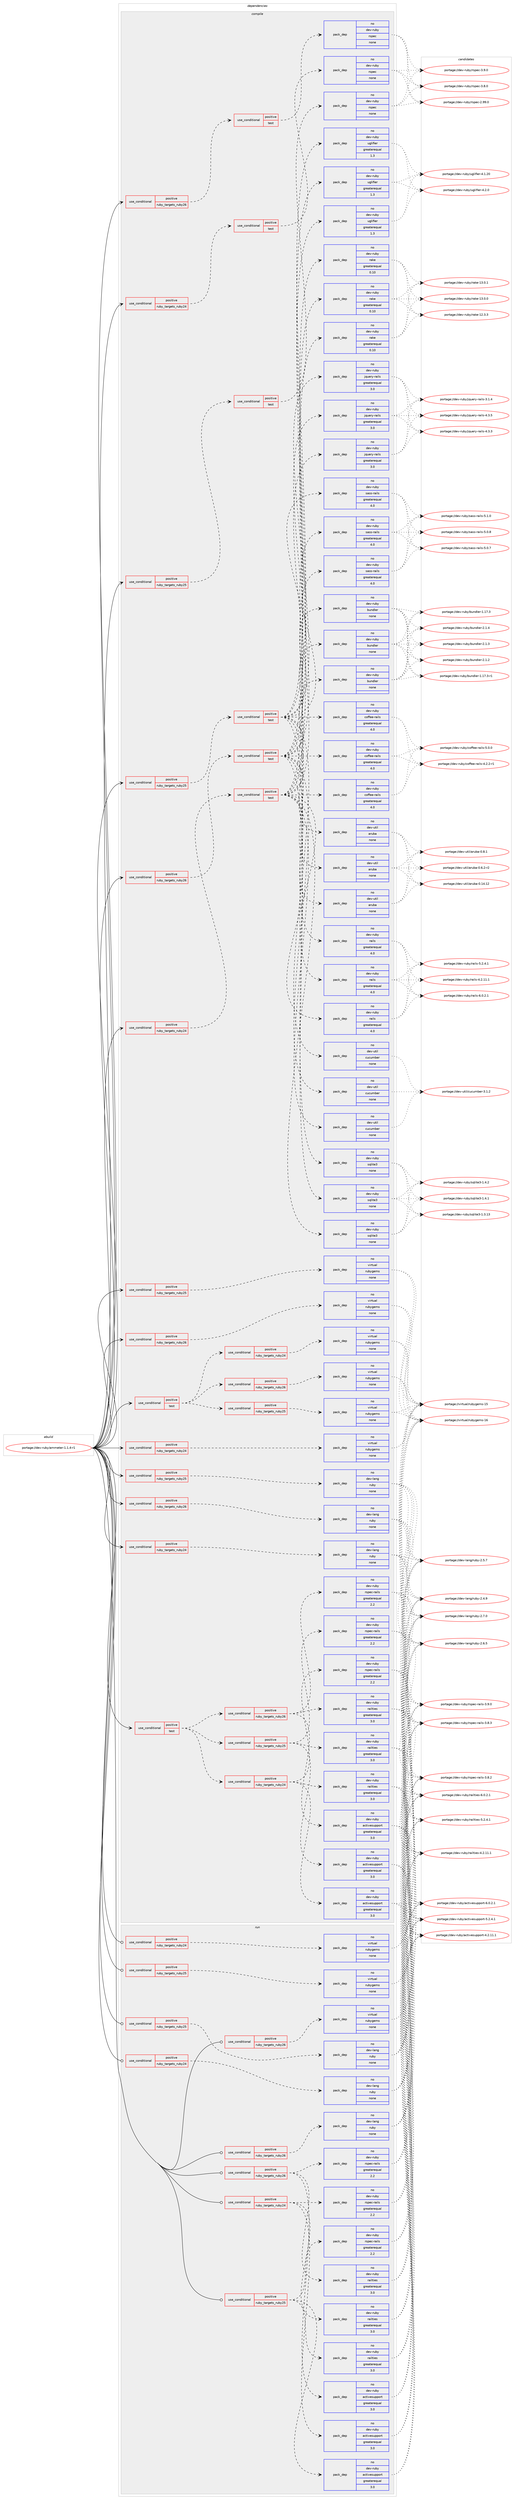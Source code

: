 digraph prolog {

# *************
# Graph options
# *************

newrank=true;
concentrate=true;
compound=true;
graph [rankdir=LR,fontname=Helvetica,fontsize=10,ranksep=1.5];#, ranksep=2.5, nodesep=0.2];
edge  [arrowhead=vee];
node  [fontname=Helvetica,fontsize=10];

# **********
# The ebuild
# **********

subgraph cluster_leftcol {
color=gray;
label=<<i>ebuild</i>>;
id [label="portage://dev-ruby/ammeter-1.1.4-r1", color=red, width=4, href="../dev-ruby/ammeter-1.1.4-r1.svg"];
}

# ****************
# The dependencies
# ****************

subgraph cluster_midcol {
color=gray;
label=<<i>dependencies</i>>;
subgraph cluster_compile {
fillcolor="#eeeeee";
style=filled;
label=<<i>compile</i>>;
subgraph cond93990 {
dependency369065 [label=<<TABLE BORDER="0" CELLBORDER="1" CELLSPACING="0" CELLPADDING="4"><TR><TD ROWSPAN="3" CELLPADDING="10">use_conditional</TD></TR><TR><TD>positive</TD></TR><TR><TD>ruby_targets_ruby24</TD></TR></TABLE>>, shape=none, color=red];
subgraph cond93991 {
dependency369066 [label=<<TABLE BORDER="0" CELLBORDER="1" CELLSPACING="0" CELLPADDING="4"><TR><TD ROWSPAN="3" CELLPADDING="10">use_conditional</TD></TR><TR><TD>positive</TD></TR><TR><TD>test</TD></TR></TABLE>>, shape=none, color=red];
subgraph pack270245 {
dependency369067 [label=<<TABLE BORDER="0" CELLBORDER="1" CELLSPACING="0" CELLPADDING="4" WIDTH="220"><TR><TD ROWSPAN="6" CELLPADDING="30">pack_dep</TD></TR><TR><TD WIDTH="110">no</TD></TR><TR><TD>dev-ruby</TD></TR><TR><TD>rails</TD></TR><TR><TD>greaterequal</TD></TR><TR><TD>4.0</TD></TR></TABLE>>, shape=none, color=blue];
}
dependency369066:e -> dependency369067:w [weight=20,style="dashed",arrowhead="vee"];
subgraph pack270246 {
dependency369068 [label=<<TABLE BORDER="0" CELLBORDER="1" CELLSPACING="0" CELLPADDING="4" WIDTH="220"><TR><TD ROWSPAN="6" CELLPADDING="30">pack_dep</TD></TR><TR><TD WIDTH="110">no</TD></TR><TR><TD>dev-ruby</TD></TR><TR><TD>uglifier</TD></TR><TR><TD>greaterequal</TD></TR><TR><TD>1.3</TD></TR></TABLE>>, shape=none, color=blue];
}
dependency369066:e -> dependency369068:w [weight=20,style="dashed",arrowhead="vee"];
subgraph pack270247 {
dependency369069 [label=<<TABLE BORDER="0" CELLBORDER="1" CELLSPACING="0" CELLPADDING="4" WIDTH="220"><TR><TD ROWSPAN="6" CELLPADDING="30">pack_dep</TD></TR><TR><TD WIDTH="110">no</TD></TR><TR><TD>dev-ruby</TD></TR><TR><TD>rake</TD></TR><TR><TD>greaterequal</TD></TR><TR><TD>0.10</TD></TR></TABLE>>, shape=none, color=blue];
}
dependency369066:e -> dependency369069:w [weight=20,style="dashed",arrowhead="vee"];
subgraph pack270248 {
dependency369070 [label=<<TABLE BORDER="0" CELLBORDER="1" CELLSPACING="0" CELLPADDING="4" WIDTH="220"><TR><TD ROWSPAN="6" CELLPADDING="30">pack_dep</TD></TR><TR><TD WIDTH="110">no</TD></TR><TR><TD>dev-ruby</TD></TR><TR><TD>coffee-rails</TD></TR><TR><TD>greaterequal</TD></TR><TR><TD>4.0</TD></TR></TABLE>>, shape=none, color=blue];
}
dependency369066:e -> dependency369070:w [weight=20,style="dashed",arrowhead="vee"];
subgraph pack270249 {
dependency369071 [label=<<TABLE BORDER="0" CELLBORDER="1" CELLSPACING="0" CELLPADDING="4" WIDTH="220"><TR><TD ROWSPAN="6" CELLPADDING="30">pack_dep</TD></TR><TR><TD WIDTH="110">no</TD></TR><TR><TD>dev-ruby</TD></TR><TR><TD>sass-rails</TD></TR><TR><TD>greaterequal</TD></TR><TR><TD>4.0</TD></TR></TABLE>>, shape=none, color=blue];
}
dependency369066:e -> dependency369071:w [weight=20,style="dashed",arrowhead="vee"];
subgraph pack270250 {
dependency369072 [label=<<TABLE BORDER="0" CELLBORDER="1" CELLSPACING="0" CELLPADDING="4" WIDTH="220"><TR><TD ROWSPAN="6" CELLPADDING="30">pack_dep</TD></TR><TR><TD WIDTH="110">no</TD></TR><TR><TD>dev-ruby</TD></TR><TR><TD>jquery-rails</TD></TR><TR><TD>greaterequal</TD></TR><TR><TD>3.0</TD></TR></TABLE>>, shape=none, color=blue];
}
dependency369066:e -> dependency369072:w [weight=20,style="dashed",arrowhead="vee"];
subgraph pack270251 {
dependency369073 [label=<<TABLE BORDER="0" CELLBORDER="1" CELLSPACING="0" CELLPADDING="4" WIDTH="220"><TR><TD ROWSPAN="6" CELLPADDING="30">pack_dep</TD></TR><TR><TD WIDTH="110">no</TD></TR><TR><TD>dev-util</TD></TR><TR><TD>cucumber</TD></TR><TR><TD>none</TD></TR><TR><TD></TD></TR></TABLE>>, shape=none, color=blue];
}
dependency369066:e -> dependency369073:w [weight=20,style="dashed",arrowhead="vee"];
subgraph pack270252 {
dependency369074 [label=<<TABLE BORDER="0" CELLBORDER="1" CELLSPACING="0" CELLPADDING="4" WIDTH="220"><TR><TD ROWSPAN="6" CELLPADDING="30">pack_dep</TD></TR><TR><TD WIDTH="110">no</TD></TR><TR><TD>dev-util</TD></TR><TR><TD>aruba</TD></TR><TR><TD>none</TD></TR><TR><TD></TD></TR></TABLE>>, shape=none, color=blue];
}
dependency369066:e -> dependency369074:w [weight=20,style="dashed",arrowhead="vee"];
subgraph pack270253 {
dependency369075 [label=<<TABLE BORDER="0" CELLBORDER="1" CELLSPACING="0" CELLPADDING="4" WIDTH="220"><TR><TD ROWSPAN="6" CELLPADDING="30">pack_dep</TD></TR><TR><TD WIDTH="110">no</TD></TR><TR><TD>dev-ruby</TD></TR><TR><TD>sqlite3</TD></TR><TR><TD>none</TD></TR><TR><TD></TD></TR></TABLE>>, shape=none, color=blue];
}
dependency369066:e -> dependency369075:w [weight=20,style="dashed",arrowhead="vee"];
subgraph pack270254 {
dependency369076 [label=<<TABLE BORDER="0" CELLBORDER="1" CELLSPACING="0" CELLPADDING="4" WIDTH="220"><TR><TD ROWSPAN="6" CELLPADDING="30">pack_dep</TD></TR><TR><TD WIDTH="110">no</TD></TR><TR><TD>dev-ruby</TD></TR><TR><TD>bundler</TD></TR><TR><TD>none</TD></TR><TR><TD></TD></TR></TABLE>>, shape=none, color=blue];
}
dependency369066:e -> dependency369076:w [weight=20,style="dashed",arrowhead="vee"];
}
dependency369065:e -> dependency369066:w [weight=20,style="dashed",arrowhead="vee"];
}
id:e -> dependency369065:w [weight=20,style="solid",arrowhead="vee"];
subgraph cond93992 {
dependency369077 [label=<<TABLE BORDER="0" CELLBORDER="1" CELLSPACING="0" CELLPADDING="4"><TR><TD ROWSPAN="3" CELLPADDING="10">use_conditional</TD></TR><TR><TD>positive</TD></TR><TR><TD>ruby_targets_ruby24</TD></TR></TABLE>>, shape=none, color=red];
subgraph cond93993 {
dependency369078 [label=<<TABLE BORDER="0" CELLBORDER="1" CELLSPACING="0" CELLPADDING="4"><TR><TD ROWSPAN="3" CELLPADDING="10">use_conditional</TD></TR><TR><TD>positive</TD></TR><TR><TD>test</TD></TR></TABLE>>, shape=none, color=red];
subgraph pack270255 {
dependency369079 [label=<<TABLE BORDER="0" CELLBORDER="1" CELLSPACING="0" CELLPADDING="4" WIDTH="220"><TR><TD ROWSPAN="6" CELLPADDING="30">pack_dep</TD></TR><TR><TD WIDTH="110">no</TD></TR><TR><TD>dev-ruby</TD></TR><TR><TD>rspec</TD></TR><TR><TD>none</TD></TR><TR><TD></TD></TR></TABLE>>, shape=none, color=blue];
}
dependency369078:e -> dependency369079:w [weight=20,style="dashed",arrowhead="vee"];
}
dependency369077:e -> dependency369078:w [weight=20,style="dashed",arrowhead="vee"];
}
id:e -> dependency369077:w [weight=20,style="solid",arrowhead="vee"];
subgraph cond93994 {
dependency369080 [label=<<TABLE BORDER="0" CELLBORDER="1" CELLSPACING="0" CELLPADDING="4"><TR><TD ROWSPAN="3" CELLPADDING="10">use_conditional</TD></TR><TR><TD>positive</TD></TR><TR><TD>ruby_targets_ruby24</TD></TR></TABLE>>, shape=none, color=red];
subgraph pack270256 {
dependency369081 [label=<<TABLE BORDER="0" CELLBORDER="1" CELLSPACING="0" CELLPADDING="4" WIDTH="220"><TR><TD ROWSPAN="6" CELLPADDING="30">pack_dep</TD></TR><TR><TD WIDTH="110">no</TD></TR><TR><TD>dev-lang</TD></TR><TR><TD>ruby</TD></TR><TR><TD>none</TD></TR><TR><TD></TD></TR></TABLE>>, shape=none, color=blue];
}
dependency369080:e -> dependency369081:w [weight=20,style="dashed",arrowhead="vee"];
}
id:e -> dependency369080:w [weight=20,style="solid",arrowhead="vee"];
subgraph cond93995 {
dependency369082 [label=<<TABLE BORDER="0" CELLBORDER="1" CELLSPACING="0" CELLPADDING="4"><TR><TD ROWSPAN="3" CELLPADDING="10">use_conditional</TD></TR><TR><TD>positive</TD></TR><TR><TD>ruby_targets_ruby24</TD></TR></TABLE>>, shape=none, color=red];
subgraph pack270257 {
dependency369083 [label=<<TABLE BORDER="0" CELLBORDER="1" CELLSPACING="0" CELLPADDING="4" WIDTH="220"><TR><TD ROWSPAN="6" CELLPADDING="30">pack_dep</TD></TR><TR><TD WIDTH="110">no</TD></TR><TR><TD>virtual</TD></TR><TR><TD>rubygems</TD></TR><TR><TD>none</TD></TR><TR><TD></TD></TR></TABLE>>, shape=none, color=blue];
}
dependency369082:e -> dependency369083:w [weight=20,style="dashed",arrowhead="vee"];
}
id:e -> dependency369082:w [weight=20,style="solid",arrowhead="vee"];
subgraph cond93996 {
dependency369084 [label=<<TABLE BORDER="0" CELLBORDER="1" CELLSPACING="0" CELLPADDING="4"><TR><TD ROWSPAN="3" CELLPADDING="10">use_conditional</TD></TR><TR><TD>positive</TD></TR><TR><TD>ruby_targets_ruby25</TD></TR></TABLE>>, shape=none, color=red];
subgraph cond93997 {
dependency369085 [label=<<TABLE BORDER="0" CELLBORDER="1" CELLSPACING="0" CELLPADDING="4"><TR><TD ROWSPAN="3" CELLPADDING="10">use_conditional</TD></TR><TR><TD>positive</TD></TR><TR><TD>test</TD></TR></TABLE>>, shape=none, color=red];
subgraph pack270258 {
dependency369086 [label=<<TABLE BORDER="0" CELLBORDER="1" CELLSPACING="0" CELLPADDING="4" WIDTH="220"><TR><TD ROWSPAN="6" CELLPADDING="30">pack_dep</TD></TR><TR><TD WIDTH="110">no</TD></TR><TR><TD>dev-ruby</TD></TR><TR><TD>rails</TD></TR><TR><TD>greaterequal</TD></TR><TR><TD>4.0</TD></TR></TABLE>>, shape=none, color=blue];
}
dependency369085:e -> dependency369086:w [weight=20,style="dashed",arrowhead="vee"];
subgraph pack270259 {
dependency369087 [label=<<TABLE BORDER="0" CELLBORDER="1" CELLSPACING="0" CELLPADDING="4" WIDTH="220"><TR><TD ROWSPAN="6" CELLPADDING="30">pack_dep</TD></TR><TR><TD WIDTH="110">no</TD></TR><TR><TD>dev-ruby</TD></TR><TR><TD>uglifier</TD></TR><TR><TD>greaterequal</TD></TR><TR><TD>1.3</TD></TR></TABLE>>, shape=none, color=blue];
}
dependency369085:e -> dependency369087:w [weight=20,style="dashed",arrowhead="vee"];
subgraph pack270260 {
dependency369088 [label=<<TABLE BORDER="0" CELLBORDER="1" CELLSPACING="0" CELLPADDING="4" WIDTH="220"><TR><TD ROWSPAN="6" CELLPADDING="30">pack_dep</TD></TR><TR><TD WIDTH="110">no</TD></TR><TR><TD>dev-ruby</TD></TR><TR><TD>rake</TD></TR><TR><TD>greaterequal</TD></TR><TR><TD>0.10</TD></TR></TABLE>>, shape=none, color=blue];
}
dependency369085:e -> dependency369088:w [weight=20,style="dashed",arrowhead="vee"];
subgraph pack270261 {
dependency369089 [label=<<TABLE BORDER="0" CELLBORDER="1" CELLSPACING="0" CELLPADDING="4" WIDTH="220"><TR><TD ROWSPAN="6" CELLPADDING="30">pack_dep</TD></TR><TR><TD WIDTH="110">no</TD></TR><TR><TD>dev-ruby</TD></TR><TR><TD>coffee-rails</TD></TR><TR><TD>greaterequal</TD></TR><TR><TD>4.0</TD></TR></TABLE>>, shape=none, color=blue];
}
dependency369085:e -> dependency369089:w [weight=20,style="dashed",arrowhead="vee"];
subgraph pack270262 {
dependency369090 [label=<<TABLE BORDER="0" CELLBORDER="1" CELLSPACING="0" CELLPADDING="4" WIDTH="220"><TR><TD ROWSPAN="6" CELLPADDING="30">pack_dep</TD></TR><TR><TD WIDTH="110">no</TD></TR><TR><TD>dev-ruby</TD></TR><TR><TD>sass-rails</TD></TR><TR><TD>greaterequal</TD></TR><TR><TD>4.0</TD></TR></TABLE>>, shape=none, color=blue];
}
dependency369085:e -> dependency369090:w [weight=20,style="dashed",arrowhead="vee"];
subgraph pack270263 {
dependency369091 [label=<<TABLE BORDER="0" CELLBORDER="1" CELLSPACING="0" CELLPADDING="4" WIDTH="220"><TR><TD ROWSPAN="6" CELLPADDING="30">pack_dep</TD></TR><TR><TD WIDTH="110">no</TD></TR><TR><TD>dev-ruby</TD></TR><TR><TD>jquery-rails</TD></TR><TR><TD>greaterequal</TD></TR><TR><TD>3.0</TD></TR></TABLE>>, shape=none, color=blue];
}
dependency369085:e -> dependency369091:w [weight=20,style="dashed",arrowhead="vee"];
subgraph pack270264 {
dependency369092 [label=<<TABLE BORDER="0" CELLBORDER="1" CELLSPACING="0" CELLPADDING="4" WIDTH="220"><TR><TD ROWSPAN="6" CELLPADDING="30">pack_dep</TD></TR><TR><TD WIDTH="110">no</TD></TR><TR><TD>dev-util</TD></TR><TR><TD>cucumber</TD></TR><TR><TD>none</TD></TR><TR><TD></TD></TR></TABLE>>, shape=none, color=blue];
}
dependency369085:e -> dependency369092:w [weight=20,style="dashed",arrowhead="vee"];
subgraph pack270265 {
dependency369093 [label=<<TABLE BORDER="0" CELLBORDER="1" CELLSPACING="0" CELLPADDING="4" WIDTH="220"><TR><TD ROWSPAN="6" CELLPADDING="30">pack_dep</TD></TR><TR><TD WIDTH="110">no</TD></TR><TR><TD>dev-util</TD></TR><TR><TD>aruba</TD></TR><TR><TD>none</TD></TR><TR><TD></TD></TR></TABLE>>, shape=none, color=blue];
}
dependency369085:e -> dependency369093:w [weight=20,style="dashed",arrowhead="vee"];
subgraph pack270266 {
dependency369094 [label=<<TABLE BORDER="0" CELLBORDER="1" CELLSPACING="0" CELLPADDING="4" WIDTH="220"><TR><TD ROWSPAN="6" CELLPADDING="30">pack_dep</TD></TR><TR><TD WIDTH="110">no</TD></TR><TR><TD>dev-ruby</TD></TR><TR><TD>sqlite3</TD></TR><TR><TD>none</TD></TR><TR><TD></TD></TR></TABLE>>, shape=none, color=blue];
}
dependency369085:e -> dependency369094:w [weight=20,style="dashed",arrowhead="vee"];
subgraph pack270267 {
dependency369095 [label=<<TABLE BORDER="0" CELLBORDER="1" CELLSPACING="0" CELLPADDING="4" WIDTH="220"><TR><TD ROWSPAN="6" CELLPADDING="30">pack_dep</TD></TR><TR><TD WIDTH="110">no</TD></TR><TR><TD>dev-ruby</TD></TR><TR><TD>bundler</TD></TR><TR><TD>none</TD></TR><TR><TD></TD></TR></TABLE>>, shape=none, color=blue];
}
dependency369085:e -> dependency369095:w [weight=20,style="dashed",arrowhead="vee"];
}
dependency369084:e -> dependency369085:w [weight=20,style="dashed",arrowhead="vee"];
}
id:e -> dependency369084:w [weight=20,style="solid",arrowhead="vee"];
subgraph cond93998 {
dependency369096 [label=<<TABLE BORDER="0" CELLBORDER="1" CELLSPACING="0" CELLPADDING="4"><TR><TD ROWSPAN="3" CELLPADDING="10">use_conditional</TD></TR><TR><TD>positive</TD></TR><TR><TD>ruby_targets_ruby25</TD></TR></TABLE>>, shape=none, color=red];
subgraph cond93999 {
dependency369097 [label=<<TABLE BORDER="0" CELLBORDER="1" CELLSPACING="0" CELLPADDING="4"><TR><TD ROWSPAN="3" CELLPADDING="10">use_conditional</TD></TR><TR><TD>positive</TD></TR><TR><TD>test</TD></TR></TABLE>>, shape=none, color=red];
subgraph pack270268 {
dependency369098 [label=<<TABLE BORDER="0" CELLBORDER="1" CELLSPACING="0" CELLPADDING="4" WIDTH="220"><TR><TD ROWSPAN="6" CELLPADDING="30">pack_dep</TD></TR><TR><TD WIDTH="110">no</TD></TR><TR><TD>dev-ruby</TD></TR><TR><TD>rspec</TD></TR><TR><TD>none</TD></TR><TR><TD></TD></TR></TABLE>>, shape=none, color=blue];
}
dependency369097:e -> dependency369098:w [weight=20,style="dashed",arrowhead="vee"];
}
dependency369096:e -> dependency369097:w [weight=20,style="dashed",arrowhead="vee"];
}
id:e -> dependency369096:w [weight=20,style="solid",arrowhead="vee"];
subgraph cond94000 {
dependency369099 [label=<<TABLE BORDER="0" CELLBORDER="1" CELLSPACING="0" CELLPADDING="4"><TR><TD ROWSPAN="3" CELLPADDING="10">use_conditional</TD></TR><TR><TD>positive</TD></TR><TR><TD>ruby_targets_ruby25</TD></TR></TABLE>>, shape=none, color=red];
subgraph pack270269 {
dependency369100 [label=<<TABLE BORDER="0" CELLBORDER="1" CELLSPACING="0" CELLPADDING="4" WIDTH="220"><TR><TD ROWSPAN="6" CELLPADDING="30">pack_dep</TD></TR><TR><TD WIDTH="110">no</TD></TR><TR><TD>dev-lang</TD></TR><TR><TD>ruby</TD></TR><TR><TD>none</TD></TR><TR><TD></TD></TR></TABLE>>, shape=none, color=blue];
}
dependency369099:e -> dependency369100:w [weight=20,style="dashed",arrowhead="vee"];
}
id:e -> dependency369099:w [weight=20,style="solid",arrowhead="vee"];
subgraph cond94001 {
dependency369101 [label=<<TABLE BORDER="0" CELLBORDER="1" CELLSPACING="0" CELLPADDING="4"><TR><TD ROWSPAN="3" CELLPADDING="10">use_conditional</TD></TR><TR><TD>positive</TD></TR><TR><TD>ruby_targets_ruby25</TD></TR></TABLE>>, shape=none, color=red];
subgraph pack270270 {
dependency369102 [label=<<TABLE BORDER="0" CELLBORDER="1" CELLSPACING="0" CELLPADDING="4" WIDTH="220"><TR><TD ROWSPAN="6" CELLPADDING="30">pack_dep</TD></TR><TR><TD WIDTH="110">no</TD></TR><TR><TD>virtual</TD></TR><TR><TD>rubygems</TD></TR><TR><TD>none</TD></TR><TR><TD></TD></TR></TABLE>>, shape=none, color=blue];
}
dependency369101:e -> dependency369102:w [weight=20,style="dashed",arrowhead="vee"];
}
id:e -> dependency369101:w [weight=20,style="solid",arrowhead="vee"];
subgraph cond94002 {
dependency369103 [label=<<TABLE BORDER="0" CELLBORDER="1" CELLSPACING="0" CELLPADDING="4"><TR><TD ROWSPAN="3" CELLPADDING="10">use_conditional</TD></TR><TR><TD>positive</TD></TR><TR><TD>ruby_targets_ruby26</TD></TR></TABLE>>, shape=none, color=red];
subgraph cond94003 {
dependency369104 [label=<<TABLE BORDER="0" CELLBORDER="1" CELLSPACING="0" CELLPADDING="4"><TR><TD ROWSPAN="3" CELLPADDING="10">use_conditional</TD></TR><TR><TD>positive</TD></TR><TR><TD>test</TD></TR></TABLE>>, shape=none, color=red];
subgraph pack270271 {
dependency369105 [label=<<TABLE BORDER="0" CELLBORDER="1" CELLSPACING="0" CELLPADDING="4" WIDTH="220"><TR><TD ROWSPAN="6" CELLPADDING="30">pack_dep</TD></TR><TR><TD WIDTH="110">no</TD></TR><TR><TD>dev-ruby</TD></TR><TR><TD>rails</TD></TR><TR><TD>greaterequal</TD></TR><TR><TD>4.0</TD></TR></TABLE>>, shape=none, color=blue];
}
dependency369104:e -> dependency369105:w [weight=20,style="dashed",arrowhead="vee"];
subgraph pack270272 {
dependency369106 [label=<<TABLE BORDER="0" CELLBORDER="1" CELLSPACING="0" CELLPADDING="4" WIDTH="220"><TR><TD ROWSPAN="6" CELLPADDING="30">pack_dep</TD></TR><TR><TD WIDTH="110">no</TD></TR><TR><TD>dev-ruby</TD></TR><TR><TD>uglifier</TD></TR><TR><TD>greaterequal</TD></TR><TR><TD>1.3</TD></TR></TABLE>>, shape=none, color=blue];
}
dependency369104:e -> dependency369106:w [weight=20,style="dashed",arrowhead="vee"];
subgraph pack270273 {
dependency369107 [label=<<TABLE BORDER="0" CELLBORDER="1" CELLSPACING="0" CELLPADDING="4" WIDTH="220"><TR><TD ROWSPAN="6" CELLPADDING="30">pack_dep</TD></TR><TR><TD WIDTH="110">no</TD></TR><TR><TD>dev-ruby</TD></TR><TR><TD>rake</TD></TR><TR><TD>greaterequal</TD></TR><TR><TD>0.10</TD></TR></TABLE>>, shape=none, color=blue];
}
dependency369104:e -> dependency369107:w [weight=20,style="dashed",arrowhead="vee"];
subgraph pack270274 {
dependency369108 [label=<<TABLE BORDER="0" CELLBORDER="1" CELLSPACING="0" CELLPADDING="4" WIDTH="220"><TR><TD ROWSPAN="6" CELLPADDING="30">pack_dep</TD></TR><TR><TD WIDTH="110">no</TD></TR><TR><TD>dev-ruby</TD></TR><TR><TD>coffee-rails</TD></TR><TR><TD>greaterequal</TD></TR><TR><TD>4.0</TD></TR></TABLE>>, shape=none, color=blue];
}
dependency369104:e -> dependency369108:w [weight=20,style="dashed",arrowhead="vee"];
subgraph pack270275 {
dependency369109 [label=<<TABLE BORDER="0" CELLBORDER="1" CELLSPACING="0" CELLPADDING="4" WIDTH="220"><TR><TD ROWSPAN="6" CELLPADDING="30">pack_dep</TD></TR><TR><TD WIDTH="110">no</TD></TR><TR><TD>dev-ruby</TD></TR><TR><TD>sass-rails</TD></TR><TR><TD>greaterequal</TD></TR><TR><TD>4.0</TD></TR></TABLE>>, shape=none, color=blue];
}
dependency369104:e -> dependency369109:w [weight=20,style="dashed",arrowhead="vee"];
subgraph pack270276 {
dependency369110 [label=<<TABLE BORDER="0" CELLBORDER="1" CELLSPACING="0" CELLPADDING="4" WIDTH="220"><TR><TD ROWSPAN="6" CELLPADDING="30">pack_dep</TD></TR><TR><TD WIDTH="110">no</TD></TR><TR><TD>dev-ruby</TD></TR><TR><TD>jquery-rails</TD></TR><TR><TD>greaterequal</TD></TR><TR><TD>3.0</TD></TR></TABLE>>, shape=none, color=blue];
}
dependency369104:e -> dependency369110:w [weight=20,style="dashed",arrowhead="vee"];
subgraph pack270277 {
dependency369111 [label=<<TABLE BORDER="0" CELLBORDER="1" CELLSPACING="0" CELLPADDING="4" WIDTH="220"><TR><TD ROWSPAN="6" CELLPADDING="30">pack_dep</TD></TR><TR><TD WIDTH="110">no</TD></TR><TR><TD>dev-util</TD></TR><TR><TD>cucumber</TD></TR><TR><TD>none</TD></TR><TR><TD></TD></TR></TABLE>>, shape=none, color=blue];
}
dependency369104:e -> dependency369111:w [weight=20,style="dashed",arrowhead="vee"];
subgraph pack270278 {
dependency369112 [label=<<TABLE BORDER="0" CELLBORDER="1" CELLSPACING="0" CELLPADDING="4" WIDTH="220"><TR><TD ROWSPAN="6" CELLPADDING="30">pack_dep</TD></TR><TR><TD WIDTH="110">no</TD></TR><TR><TD>dev-util</TD></TR><TR><TD>aruba</TD></TR><TR><TD>none</TD></TR><TR><TD></TD></TR></TABLE>>, shape=none, color=blue];
}
dependency369104:e -> dependency369112:w [weight=20,style="dashed",arrowhead="vee"];
subgraph pack270279 {
dependency369113 [label=<<TABLE BORDER="0" CELLBORDER="1" CELLSPACING="0" CELLPADDING="4" WIDTH="220"><TR><TD ROWSPAN="6" CELLPADDING="30">pack_dep</TD></TR><TR><TD WIDTH="110">no</TD></TR><TR><TD>dev-ruby</TD></TR><TR><TD>sqlite3</TD></TR><TR><TD>none</TD></TR><TR><TD></TD></TR></TABLE>>, shape=none, color=blue];
}
dependency369104:e -> dependency369113:w [weight=20,style="dashed",arrowhead="vee"];
subgraph pack270280 {
dependency369114 [label=<<TABLE BORDER="0" CELLBORDER="1" CELLSPACING="0" CELLPADDING="4" WIDTH="220"><TR><TD ROWSPAN="6" CELLPADDING="30">pack_dep</TD></TR><TR><TD WIDTH="110">no</TD></TR><TR><TD>dev-ruby</TD></TR><TR><TD>bundler</TD></TR><TR><TD>none</TD></TR><TR><TD></TD></TR></TABLE>>, shape=none, color=blue];
}
dependency369104:e -> dependency369114:w [weight=20,style="dashed",arrowhead="vee"];
}
dependency369103:e -> dependency369104:w [weight=20,style="dashed",arrowhead="vee"];
}
id:e -> dependency369103:w [weight=20,style="solid",arrowhead="vee"];
subgraph cond94004 {
dependency369115 [label=<<TABLE BORDER="0" CELLBORDER="1" CELLSPACING="0" CELLPADDING="4"><TR><TD ROWSPAN="3" CELLPADDING="10">use_conditional</TD></TR><TR><TD>positive</TD></TR><TR><TD>ruby_targets_ruby26</TD></TR></TABLE>>, shape=none, color=red];
subgraph cond94005 {
dependency369116 [label=<<TABLE BORDER="0" CELLBORDER="1" CELLSPACING="0" CELLPADDING="4"><TR><TD ROWSPAN="3" CELLPADDING="10">use_conditional</TD></TR><TR><TD>positive</TD></TR><TR><TD>test</TD></TR></TABLE>>, shape=none, color=red];
subgraph pack270281 {
dependency369117 [label=<<TABLE BORDER="0" CELLBORDER="1" CELLSPACING="0" CELLPADDING="4" WIDTH="220"><TR><TD ROWSPAN="6" CELLPADDING="30">pack_dep</TD></TR><TR><TD WIDTH="110">no</TD></TR><TR><TD>dev-ruby</TD></TR><TR><TD>rspec</TD></TR><TR><TD>none</TD></TR><TR><TD></TD></TR></TABLE>>, shape=none, color=blue];
}
dependency369116:e -> dependency369117:w [weight=20,style="dashed",arrowhead="vee"];
}
dependency369115:e -> dependency369116:w [weight=20,style="dashed",arrowhead="vee"];
}
id:e -> dependency369115:w [weight=20,style="solid",arrowhead="vee"];
subgraph cond94006 {
dependency369118 [label=<<TABLE BORDER="0" CELLBORDER="1" CELLSPACING="0" CELLPADDING="4"><TR><TD ROWSPAN="3" CELLPADDING="10">use_conditional</TD></TR><TR><TD>positive</TD></TR><TR><TD>ruby_targets_ruby26</TD></TR></TABLE>>, shape=none, color=red];
subgraph pack270282 {
dependency369119 [label=<<TABLE BORDER="0" CELLBORDER="1" CELLSPACING="0" CELLPADDING="4" WIDTH="220"><TR><TD ROWSPAN="6" CELLPADDING="30">pack_dep</TD></TR><TR><TD WIDTH="110">no</TD></TR><TR><TD>dev-lang</TD></TR><TR><TD>ruby</TD></TR><TR><TD>none</TD></TR><TR><TD></TD></TR></TABLE>>, shape=none, color=blue];
}
dependency369118:e -> dependency369119:w [weight=20,style="dashed",arrowhead="vee"];
}
id:e -> dependency369118:w [weight=20,style="solid",arrowhead="vee"];
subgraph cond94007 {
dependency369120 [label=<<TABLE BORDER="0" CELLBORDER="1" CELLSPACING="0" CELLPADDING="4"><TR><TD ROWSPAN="3" CELLPADDING="10">use_conditional</TD></TR><TR><TD>positive</TD></TR><TR><TD>ruby_targets_ruby26</TD></TR></TABLE>>, shape=none, color=red];
subgraph pack270283 {
dependency369121 [label=<<TABLE BORDER="0" CELLBORDER="1" CELLSPACING="0" CELLPADDING="4" WIDTH="220"><TR><TD ROWSPAN="6" CELLPADDING="30">pack_dep</TD></TR><TR><TD WIDTH="110">no</TD></TR><TR><TD>virtual</TD></TR><TR><TD>rubygems</TD></TR><TR><TD>none</TD></TR><TR><TD></TD></TR></TABLE>>, shape=none, color=blue];
}
dependency369120:e -> dependency369121:w [weight=20,style="dashed",arrowhead="vee"];
}
id:e -> dependency369120:w [weight=20,style="solid",arrowhead="vee"];
subgraph cond94008 {
dependency369122 [label=<<TABLE BORDER="0" CELLBORDER="1" CELLSPACING="0" CELLPADDING="4"><TR><TD ROWSPAN="3" CELLPADDING="10">use_conditional</TD></TR><TR><TD>positive</TD></TR><TR><TD>test</TD></TR></TABLE>>, shape=none, color=red];
subgraph cond94009 {
dependency369123 [label=<<TABLE BORDER="0" CELLBORDER="1" CELLSPACING="0" CELLPADDING="4"><TR><TD ROWSPAN="3" CELLPADDING="10">use_conditional</TD></TR><TR><TD>positive</TD></TR><TR><TD>ruby_targets_ruby24</TD></TR></TABLE>>, shape=none, color=red];
subgraph pack270284 {
dependency369124 [label=<<TABLE BORDER="0" CELLBORDER="1" CELLSPACING="0" CELLPADDING="4" WIDTH="220"><TR><TD ROWSPAN="6" CELLPADDING="30">pack_dep</TD></TR><TR><TD WIDTH="110">no</TD></TR><TR><TD>dev-ruby</TD></TR><TR><TD>activesupport</TD></TR><TR><TD>greaterequal</TD></TR><TR><TD>3.0</TD></TR></TABLE>>, shape=none, color=blue];
}
dependency369123:e -> dependency369124:w [weight=20,style="dashed",arrowhead="vee"];
subgraph pack270285 {
dependency369125 [label=<<TABLE BORDER="0" CELLBORDER="1" CELLSPACING="0" CELLPADDING="4" WIDTH="220"><TR><TD ROWSPAN="6" CELLPADDING="30">pack_dep</TD></TR><TR><TD WIDTH="110">no</TD></TR><TR><TD>dev-ruby</TD></TR><TR><TD>railties</TD></TR><TR><TD>greaterequal</TD></TR><TR><TD>3.0</TD></TR></TABLE>>, shape=none, color=blue];
}
dependency369123:e -> dependency369125:w [weight=20,style="dashed",arrowhead="vee"];
subgraph pack270286 {
dependency369126 [label=<<TABLE BORDER="0" CELLBORDER="1" CELLSPACING="0" CELLPADDING="4" WIDTH="220"><TR><TD ROWSPAN="6" CELLPADDING="30">pack_dep</TD></TR><TR><TD WIDTH="110">no</TD></TR><TR><TD>dev-ruby</TD></TR><TR><TD>rspec-rails</TD></TR><TR><TD>greaterequal</TD></TR><TR><TD>2.2</TD></TR></TABLE>>, shape=none, color=blue];
}
dependency369123:e -> dependency369126:w [weight=20,style="dashed",arrowhead="vee"];
}
dependency369122:e -> dependency369123:w [weight=20,style="dashed",arrowhead="vee"];
subgraph cond94010 {
dependency369127 [label=<<TABLE BORDER="0" CELLBORDER="1" CELLSPACING="0" CELLPADDING="4"><TR><TD ROWSPAN="3" CELLPADDING="10">use_conditional</TD></TR><TR><TD>positive</TD></TR><TR><TD>ruby_targets_ruby25</TD></TR></TABLE>>, shape=none, color=red];
subgraph pack270287 {
dependency369128 [label=<<TABLE BORDER="0" CELLBORDER="1" CELLSPACING="0" CELLPADDING="4" WIDTH="220"><TR><TD ROWSPAN="6" CELLPADDING="30">pack_dep</TD></TR><TR><TD WIDTH="110">no</TD></TR><TR><TD>dev-ruby</TD></TR><TR><TD>activesupport</TD></TR><TR><TD>greaterequal</TD></TR><TR><TD>3.0</TD></TR></TABLE>>, shape=none, color=blue];
}
dependency369127:e -> dependency369128:w [weight=20,style="dashed",arrowhead="vee"];
subgraph pack270288 {
dependency369129 [label=<<TABLE BORDER="0" CELLBORDER="1" CELLSPACING="0" CELLPADDING="4" WIDTH="220"><TR><TD ROWSPAN="6" CELLPADDING="30">pack_dep</TD></TR><TR><TD WIDTH="110">no</TD></TR><TR><TD>dev-ruby</TD></TR><TR><TD>railties</TD></TR><TR><TD>greaterequal</TD></TR><TR><TD>3.0</TD></TR></TABLE>>, shape=none, color=blue];
}
dependency369127:e -> dependency369129:w [weight=20,style="dashed",arrowhead="vee"];
subgraph pack270289 {
dependency369130 [label=<<TABLE BORDER="0" CELLBORDER="1" CELLSPACING="0" CELLPADDING="4" WIDTH="220"><TR><TD ROWSPAN="6" CELLPADDING="30">pack_dep</TD></TR><TR><TD WIDTH="110">no</TD></TR><TR><TD>dev-ruby</TD></TR><TR><TD>rspec-rails</TD></TR><TR><TD>greaterequal</TD></TR><TR><TD>2.2</TD></TR></TABLE>>, shape=none, color=blue];
}
dependency369127:e -> dependency369130:w [weight=20,style="dashed",arrowhead="vee"];
}
dependency369122:e -> dependency369127:w [weight=20,style="dashed",arrowhead="vee"];
subgraph cond94011 {
dependency369131 [label=<<TABLE BORDER="0" CELLBORDER="1" CELLSPACING="0" CELLPADDING="4"><TR><TD ROWSPAN="3" CELLPADDING="10">use_conditional</TD></TR><TR><TD>positive</TD></TR><TR><TD>ruby_targets_ruby26</TD></TR></TABLE>>, shape=none, color=red];
subgraph pack270290 {
dependency369132 [label=<<TABLE BORDER="0" CELLBORDER="1" CELLSPACING="0" CELLPADDING="4" WIDTH="220"><TR><TD ROWSPAN="6" CELLPADDING="30">pack_dep</TD></TR><TR><TD WIDTH="110">no</TD></TR><TR><TD>dev-ruby</TD></TR><TR><TD>activesupport</TD></TR><TR><TD>greaterequal</TD></TR><TR><TD>3.0</TD></TR></TABLE>>, shape=none, color=blue];
}
dependency369131:e -> dependency369132:w [weight=20,style="dashed",arrowhead="vee"];
subgraph pack270291 {
dependency369133 [label=<<TABLE BORDER="0" CELLBORDER="1" CELLSPACING="0" CELLPADDING="4" WIDTH="220"><TR><TD ROWSPAN="6" CELLPADDING="30">pack_dep</TD></TR><TR><TD WIDTH="110">no</TD></TR><TR><TD>dev-ruby</TD></TR><TR><TD>railties</TD></TR><TR><TD>greaterequal</TD></TR><TR><TD>3.0</TD></TR></TABLE>>, shape=none, color=blue];
}
dependency369131:e -> dependency369133:w [weight=20,style="dashed",arrowhead="vee"];
subgraph pack270292 {
dependency369134 [label=<<TABLE BORDER="0" CELLBORDER="1" CELLSPACING="0" CELLPADDING="4" WIDTH="220"><TR><TD ROWSPAN="6" CELLPADDING="30">pack_dep</TD></TR><TR><TD WIDTH="110">no</TD></TR><TR><TD>dev-ruby</TD></TR><TR><TD>rspec-rails</TD></TR><TR><TD>greaterequal</TD></TR><TR><TD>2.2</TD></TR></TABLE>>, shape=none, color=blue];
}
dependency369131:e -> dependency369134:w [weight=20,style="dashed",arrowhead="vee"];
}
dependency369122:e -> dependency369131:w [weight=20,style="dashed",arrowhead="vee"];
}
id:e -> dependency369122:w [weight=20,style="solid",arrowhead="vee"];
subgraph cond94012 {
dependency369135 [label=<<TABLE BORDER="0" CELLBORDER="1" CELLSPACING="0" CELLPADDING="4"><TR><TD ROWSPAN="3" CELLPADDING="10">use_conditional</TD></TR><TR><TD>positive</TD></TR><TR><TD>test</TD></TR></TABLE>>, shape=none, color=red];
subgraph cond94013 {
dependency369136 [label=<<TABLE BORDER="0" CELLBORDER="1" CELLSPACING="0" CELLPADDING="4"><TR><TD ROWSPAN="3" CELLPADDING="10">use_conditional</TD></TR><TR><TD>positive</TD></TR><TR><TD>ruby_targets_ruby24</TD></TR></TABLE>>, shape=none, color=red];
subgraph pack270293 {
dependency369137 [label=<<TABLE BORDER="0" CELLBORDER="1" CELLSPACING="0" CELLPADDING="4" WIDTH="220"><TR><TD ROWSPAN="6" CELLPADDING="30">pack_dep</TD></TR><TR><TD WIDTH="110">no</TD></TR><TR><TD>virtual</TD></TR><TR><TD>rubygems</TD></TR><TR><TD>none</TD></TR><TR><TD></TD></TR></TABLE>>, shape=none, color=blue];
}
dependency369136:e -> dependency369137:w [weight=20,style="dashed",arrowhead="vee"];
}
dependency369135:e -> dependency369136:w [weight=20,style="dashed",arrowhead="vee"];
subgraph cond94014 {
dependency369138 [label=<<TABLE BORDER="0" CELLBORDER="1" CELLSPACING="0" CELLPADDING="4"><TR><TD ROWSPAN="3" CELLPADDING="10">use_conditional</TD></TR><TR><TD>positive</TD></TR><TR><TD>ruby_targets_ruby25</TD></TR></TABLE>>, shape=none, color=red];
subgraph pack270294 {
dependency369139 [label=<<TABLE BORDER="0" CELLBORDER="1" CELLSPACING="0" CELLPADDING="4" WIDTH="220"><TR><TD ROWSPAN="6" CELLPADDING="30">pack_dep</TD></TR><TR><TD WIDTH="110">no</TD></TR><TR><TD>virtual</TD></TR><TR><TD>rubygems</TD></TR><TR><TD>none</TD></TR><TR><TD></TD></TR></TABLE>>, shape=none, color=blue];
}
dependency369138:e -> dependency369139:w [weight=20,style="dashed",arrowhead="vee"];
}
dependency369135:e -> dependency369138:w [weight=20,style="dashed",arrowhead="vee"];
subgraph cond94015 {
dependency369140 [label=<<TABLE BORDER="0" CELLBORDER="1" CELLSPACING="0" CELLPADDING="4"><TR><TD ROWSPAN="3" CELLPADDING="10">use_conditional</TD></TR><TR><TD>positive</TD></TR><TR><TD>ruby_targets_ruby26</TD></TR></TABLE>>, shape=none, color=red];
subgraph pack270295 {
dependency369141 [label=<<TABLE BORDER="0" CELLBORDER="1" CELLSPACING="0" CELLPADDING="4" WIDTH="220"><TR><TD ROWSPAN="6" CELLPADDING="30">pack_dep</TD></TR><TR><TD WIDTH="110">no</TD></TR><TR><TD>virtual</TD></TR><TR><TD>rubygems</TD></TR><TR><TD>none</TD></TR><TR><TD></TD></TR></TABLE>>, shape=none, color=blue];
}
dependency369140:e -> dependency369141:w [weight=20,style="dashed",arrowhead="vee"];
}
dependency369135:e -> dependency369140:w [weight=20,style="dashed",arrowhead="vee"];
}
id:e -> dependency369135:w [weight=20,style="solid",arrowhead="vee"];
}
subgraph cluster_compileandrun {
fillcolor="#eeeeee";
style=filled;
label=<<i>compile and run</i>>;
}
subgraph cluster_run {
fillcolor="#eeeeee";
style=filled;
label=<<i>run</i>>;
subgraph cond94016 {
dependency369142 [label=<<TABLE BORDER="0" CELLBORDER="1" CELLSPACING="0" CELLPADDING="4"><TR><TD ROWSPAN="3" CELLPADDING="10">use_conditional</TD></TR><TR><TD>positive</TD></TR><TR><TD>ruby_targets_ruby24</TD></TR></TABLE>>, shape=none, color=red];
subgraph pack270296 {
dependency369143 [label=<<TABLE BORDER="0" CELLBORDER="1" CELLSPACING="0" CELLPADDING="4" WIDTH="220"><TR><TD ROWSPAN="6" CELLPADDING="30">pack_dep</TD></TR><TR><TD WIDTH="110">no</TD></TR><TR><TD>dev-lang</TD></TR><TR><TD>ruby</TD></TR><TR><TD>none</TD></TR><TR><TD></TD></TR></TABLE>>, shape=none, color=blue];
}
dependency369142:e -> dependency369143:w [weight=20,style="dashed",arrowhead="vee"];
}
id:e -> dependency369142:w [weight=20,style="solid",arrowhead="odot"];
subgraph cond94017 {
dependency369144 [label=<<TABLE BORDER="0" CELLBORDER="1" CELLSPACING="0" CELLPADDING="4"><TR><TD ROWSPAN="3" CELLPADDING="10">use_conditional</TD></TR><TR><TD>positive</TD></TR><TR><TD>ruby_targets_ruby24</TD></TR></TABLE>>, shape=none, color=red];
subgraph pack270297 {
dependency369145 [label=<<TABLE BORDER="0" CELLBORDER="1" CELLSPACING="0" CELLPADDING="4" WIDTH="220"><TR><TD ROWSPAN="6" CELLPADDING="30">pack_dep</TD></TR><TR><TD WIDTH="110">no</TD></TR><TR><TD>dev-ruby</TD></TR><TR><TD>activesupport</TD></TR><TR><TD>greaterequal</TD></TR><TR><TD>3.0</TD></TR></TABLE>>, shape=none, color=blue];
}
dependency369144:e -> dependency369145:w [weight=20,style="dashed",arrowhead="vee"];
subgraph pack270298 {
dependency369146 [label=<<TABLE BORDER="0" CELLBORDER="1" CELLSPACING="0" CELLPADDING="4" WIDTH="220"><TR><TD ROWSPAN="6" CELLPADDING="30">pack_dep</TD></TR><TR><TD WIDTH="110">no</TD></TR><TR><TD>dev-ruby</TD></TR><TR><TD>railties</TD></TR><TR><TD>greaterequal</TD></TR><TR><TD>3.0</TD></TR></TABLE>>, shape=none, color=blue];
}
dependency369144:e -> dependency369146:w [weight=20,style="dashed",arrowhead="vee"];
subgraph pack270299 {
dependency369147 [label=<<TABLE BORDER="0" CELLBORDER="1" CELLSPACING="0" CELLPADDING="4" WIDTH="220"><TR><TD ROWSPAN="6" CELLPADDING="30">pack_dep</TD></TR><TR><TD WIDTH="110">no</TD></TR><TR><TD>dev-ruby</TD></TR><TR><TD>rspec-rails</TD></TR><TR><TD>greaterequal</TD></TR><TR><TD>2.2</TD></TR></TABLE>>, shape=none, color=blue];
}
dependency369144:e -> dependency369147:w [weight=20,style="dashed",arrowhead="vee"];
}
id:e -> dependency369144:w [weight=20,style="solid",arrowhead="odot"];
subgraph cond94018 {
dependency369148 [label=<<TABLE BORDER="0" CELLBORDER="1" CELLSPACING="0" CELLPADDING="4"><TR><TD ROWSPAN="3" CELLPADDING="10">use_conditional</TD></TR><TR><TD>positive</TD></TR><TR><TD>ruby_targets_ruby24</TD></TR></TABLE>>, shape=none, color=red];
subgraph pack270300 {
dependency369149 [label=<<TABLE BORDER="0" CELLBORDER="1" CELLSPACING="0" CELLPADDING="4" WIDTH="220"><TR><TD ROWSPAN="6" CELLPADDING="30">pack_dep</TD></TR><TR><TD WIDTH="110">no</TD></TR><TR><TD>virtual</TD></TR><TR><TD>rubygems</TD></TR><TR><TD>none</TD></TR><TR><TD></TD></TR></TABLE>>, shape=none, color=blue];
}
dependency369148:e -> dependency369149:w [weight=20,style="dashed",arrowhead="vee"];
}
id:e -> dependency369148:w [weight=20,style="solid",arrowhead="odot"];
subgraph cond94019 {
dependency369150 [label=<<TABLE BORDER="0" CELLBORDER="1" CELLSPACING="0" CELLPADDING="4"><TR><TD ROWSPAN="3" CELLPADDING="10">use_conditional</TD></TR><TR><TD>positive</TD></TR><TR><TD>ruby_targets_ruby25</TD></TR></TABLE>>, shape=none, color=red];
subgraph pack270301 {
dependency369151 [label=<<TABLE BORDER="0" CELLBORDER="1" CELLSPACING="0" CELLPADDING="4" WIDTH="220"><TR><TD ROWSPAN="6" CELLPADDING="30">pack_dep</TD></TR><TR><TD WIDTH="110">no</TD></TR><TR><TD>dev-lang</TD></TR><TR><TD>ruby</TD></TR><TR><TD>none</TD></TR><TR><TD></TD></TR></TABLE>>, shape=none, color=blue];
}
dependency369150:e -> dependency369151:w [weight=20,style="dashed",arrowhead="vee"];
}
id:e -> dependency369150:w [weight=20,style="solid",arrowhead="odot"];
subgraph cond94020 {
dependency369152 [label=<<TABLE BORDER="0" CELLBORDER="1" CELLSPACING="0" CELLPADDING="4"><TR><TD ROWSPAN="3" CELLPADDING="10">use_conditional</TD></TR><TR><TD>positive</TD></TR><TR><TD>ruby_targets_ruby25</TD></TR></TABLE>>, shape=none, color=red];
subgraph pack270302 {
dependency369153 [label=<<TABLE BORDER="0" CELLBORDER="1" CELLSPACING="0" CELLPADDING="4" WIDTH="220"><TR><TD ROWSPAN="6" CELLPADDING="30">pack_dep</TD></TR><TR><TD WIDTH="110">no</TD></TR><TR><TD>dev-ruby</TD></TR><TR><TD>activesupport</TD></TR><TR><TD>greaterequal</TD></TR><TR><TD>3.0</TD></TR></TABLE>>, shape=none, color=blue];
}
dependency369152:e -> dependency369153:w [weight=20,style="dashed",arrowhead="vee"];
subgraph pack270303 {
dependency369154 [label=<<TABLE BORDER="0" CELLBORDER="1" CELLSPACING="0" CELLPADDING="4" WIDTH="220"><TR><TD ROWSPAN="6" CELLPADDING="30">pack_dep</TD></TR><TR><TD WIDTH="110">no</TD></TR><TR><TD>dev-ruby</TD></TR><TR><TD>railties</TD></TR><TR><TD>greaterequal</TD></TR><TR><TD>3.0</TD></TR></TABLE>>, shape=none, color=blue];
}
dependency369152:e -> dependency369154:w [weight=20,style="dashed",arrowhead="vee"];
subgraph pack270304 {
dependency369155 [label=<<TABLE BORDER="0" CELLBORDER="1" CELLSPACING="0" CELLPADDING="4" WIDTH="220"><TR><TD ROWSPAN="6" CELLPADDING="30">pack_dep</TD></TR><TR><TD WIDTH="110">no</TD></TR><TR><TD>dev-ruby</TD></TR><TR><TD>rspec-rails</TD></TR><TR><TD>greaterequal</TD></TR><TR><TD>2.2</TD></TR></TABLE>>, shape=none, color=blue];
}
dependency369152:e -> dependency369155:w [weight=20,style="dashed",arrowhead="vee"];
}
id:e -> dependency369152:w [weight=20,style="solid",arrowhead="odot"];
subgraph cond94021 {
dependency369156 [label=<<TABLE BORDER="0" CELLBORDER="1" CELLSPACING="0" CELLPADDING="4"><TR><TD ROWSPAN="3" CELLPADDING="10">use_conditional</TD></TR><TR><TD>positive</TD></TR><TR><TD>ruby_targets_ruby25</TD></TR></TABLE>>, shape=none, color=red];
subgraph pack270305 {
dependency369157 [label=<<TABLE BORDER="0" CELLBORDER="1" CELLSPACING="0" CELLPADDING="4" WIDTH="220"><TR><TD ROWSPAN="6" CELLPADDING="30">pack_dep</TD></TR><TR><TD WIDTH="110">no</TD></TR><TR><TD>virtual</TD></TR><TR><TD>rubygems</TD></TR><TR><TD>none</TD></TR><TR><TD></TD></TR></TABLE>>, shape=none, color=blue];
}
dependency369156:e -> dependency369157:w [weight=20,style="dashed",arrowhead="vee"];
}
id:e -> dependency369156:w [weight=20,style="solid",arrowhead="odot"];
subgraph cond94022 {
dependency369158 [label=<<TABLE BORDER="0" CELLBORDER="1" CELLSPACING="0" CELLPADDING="4"><TR><TD ROWSPAN="3" CELLPADDING="10">use_conditional</TD></TR><TR><TD>positive</TD></TR><TR><TD>ruby_targets_ruby26</TD></TR></TABLE>>, shape=none, color=red];
subgraph pack270306 {
dependency369159 [label=<<TABLE BORDER="0" CELLBORDER="1" CELLSPACING="0" CELLPADDING="4" WIDTH="220"><TR><TD ROWSPAN="6" CELLPADDING="30">pack_dep</TD></TR><TR><TD WIDTH="110">no</TD></TR><TR><TD>dev-lang</TD></TR><TR><TD>ruby</TD></TR><TR><TD>none</TD></TR><TR><TD></TD></TR></TABLE>>, shape=none, color=blue];
}
dependency369158:e -> dependency369159:w [weight=20,style="dashed",arrowhead="vee"];
}
id:e -> dependency369158:w [weight=20,style="solid",arrowhead="odot"];
subgraph cond94023 {
dependency369160 [label=<<TABLE BORDER="0" CELLBORDER="1" CELLSPACING="0" CELLPADDING="4"><TR><TD ROWSPAN="3" CELLPADDING="10">use_conditional</TD></TR><TR><TD>positive</TD></TR><TR><TD>ruby_targets_ruby26</TD></TR></TABLE>>, shape=none, color=red];
subgraph pack270307 {
dependency369161 [label=<<TABLE BORDER="0" CELLBORDER="1" CELLSPACING="0" CELLPADDING="4" WIDTH="220"><TR><TD ROWSPAN="6" CELLPADDING="30">pack_dep</TD></TR><TR><TD WIDTH="110">no</TD></TR><TR><TD>dev-ruby</TD></TR><TR><TD>activesupport</TD></TR><TR><TD>greaterequal</TD></TR><TR><TD>3.0</TD></TR></TABLE>>, shape=none, color=blue];
}
dependency369160:e -> dependency369161:w [weight=20,style="dashed",arrowhead="vee"];
subgraph pack270308 {
dependency369162 [label=<<TABLE BORDER="0" CELLBORDER="1" CELLSPACING="0" CELLPADDING="4" WIDTH="220"><TR><TD ROWSPAN="6" CELLPADDING="30">pack_dep</TD></TR><TR><TD WIDTH="110">no</TD></TR><TR><TD>dev-ruby</TD></TR><TR><TD>railties</TD></TR><TR><TD>greaterequal</TD></TR><TR><TD>3.0</TD></TR></TABLE>>, shape=none, color=blue];
}
dependency369160:e -> dependency369162:w [weight=20,style="dashed",arrowhead="vee"];
subgraph pack270309 {
dependency369163 [label=<<TABLE BORDER="0" CELLBORDER="1" CELLSPACING="0" CELLPADDING="4" WIDTH="220"><TR><TD ROWSPAN="6" CELLPADDING="30">pack_dep</TD></TR><TR><TD WIDTH="110">no</TD></TR><TR><TD>dev-ruby</TD></TR><TR><TD>rspec-rails</TD></TR><TR><TD>greaterequal</TD></TR><TR><TD>2.2</TD></TR></TABLE>>, shape=none, color=blue];
}
dependency369160:e -> dependency369163:w [weight=20,style="dashed",arrowhead="vee"];
}
id:e -> dependency369160:w [weight=20,style="solid",arrowhead="odot"];
subgraph cond94024 {
dependency369164 [label=<<TABLE BORDER="0" CELLBORDER="1" CELLSPACING="0" CELLPADDING="4"><TR><TD ROWSPAN="3" CELLPADDING="10">use_conditional</TD></TR><TR><TD>positive</TD></TR><TR><TD>ruby_targets_ruby26</TD></TR></TABLE>>, shape=none, color=red];
subgraph pack270310 {
dependency369165 [label=<<TABLE BORDER="0" CELLBORDER="1" CELLSPACING="0" CELLPADDING="4" WIDTH="220"><TR><TD ROWSPAN="6" CELLPADDING="30">pack_dep</TD></TR><TR><TD WIDTH="110">no</TD></TR><TR><TD>virtual</TD></TR><TR><TD>rubygems</TD></TR><TR><TD>none</TD></TR><TR><TD></TD></TR></TABLE>>, shape=none, color=blue];
}
dependency369164:e -> dependency369165:w [weight=20,style="dashed",arrowhead="vee"];
}
id:e -> dependency369164:w [weight=20,style="solid",arrowhead="odot"];
}
}

# **************
# The candidates
# **************

subgraph cluster_choices {
rank=same;
color=gray;
label=<<i>candidates</i>>;

subgraph choice270245 {
color=black;
nodesep=1;
choice100101118451141179812147114971051081154554464846504649 [label="portage://dev-ruby/rails-6.0.2.1", color=red, width=4,href="../dev-ruby/rails-6.0.2.1.svg"];
choice100101118451141179812147114971051081154553465046524649 [label="portage://dev-ruby/rails-5.2.4.1", color=red, width=4,href="../dev-ruby/rails-5.2.4.1.svg"];
choice10010111845114117981214711497105108115455246504649494649 [label="portage://dev-ruby/rails-4.2.11.1", color=red, width=4,href="../dev-ruby/rails-4.2.11.1.svg"];
dependency369067:e -> choice100101118451141179812147114971051081154554464846504649:w [style=dotted,weight="100"];
dependency369067:e -> choice100101118451141179812147114971051081154553465046524649:w [style=dotted,weight="100"];
dependency369067:e -> choice10010111845114117981214711497105108115455246504649494649:w [style=dotted,weight="100"];
}
subgraph choice270246 {
color=black;
nodesep=1;
choice100101118451141179812147117103108105102105101114455246504648 [label="portage://dev-ruby/uglifier-4.2.0", color=red, width=4,href="../dev-ruby/uglifier-4.2.0.svg"];
choice10010111845114117981214711710310810510210510111445524649465048 [label="portage://dev-ruby/uglifier-4.1.20", color=red, width=4,href="../dev-ruby/uglifier-4.1.20.svg"];
dependency369068:e -> choice100101118451141179812147117103108105102105101114455246504648:w [style=dotted,weight="100"];
dependency369068:e -> choice10010111845114117981214711710310810510210510111445524649465048:w [style=dotted,weight="100"];
}
subgraph choice270247 {
color=black;
nodesep=1;
choice1001011184511411798121471149710710145495146484649 [label="portage://dev-ruby/rake-13.0.1", color=red, width=4,href="../dev-ruby/rake-13.0.1.svg"];
choice1001011184511411798121471149710710145495146484648 [label="portage://dev-ruby/rake-13.0.0", color=red, width=4,href="../dev-ruby/rake-13.0.0.svg"];
choice1001011184511411798121471149710710145495046514651 [label="portage://dev-ruby/rake-12.3.3", color=red, width=4,href="../dev-ruby/rake-12.3.3.svg"];
dependency369069:e -> choice1001011184511411798121471149710710145495146484649:w [style=dotted,weight="100"];
dependency369069:e -> choice1001011184511411798121471149710710145495146484648:w [style=dotted,weight="100"];
dependency369069:e -> choice1001011184511411798121471149710710145495046514651:w [style=dotted,weight="100"];
}
subgraph choice270248 {
color=black;
nodesep=1;
choice100101118451141179812147991111021021011014511497105108115455346484648 [label="portage://dev-ruby/coffee-rails-5.0.0", color=red, width=4,href="../dev-ruby/coffee-rails-5.0.0.svg"];
choice1001011184511411798121479911110210210110145114971051081154552465046504511449 [label="portage://dev-ruby/coffee-rails-4.2.2-r1", color=red, width=4,href="../dev-ruby/coffee-rails-4.2.2-r1.svg"];
dependency369070:e -> choice100101118451141179812147991111021021011014511497105108115455346484648:w [style=dotted,weight="100"];
dependency369070:e -> choice1001011184511411798121479911110210210110145114971051081154552465046504511449:w [style=dotted,weight="100"];
}
subgraph choice270249 {
color=black;
nodesep=1;
choice100101118451141179812147115971151154511497105108115455346494648 [label="portage://dev-ruby/sass-rails-5.1.0", color=red, width=4,href="../dev-ruby/sass-rails-5.1.0.svg"];
choice100101118451141179812147115971151154511497105108115455346484656 [label="portage://dev-ruby/sass-rails-5.0.8", color=red, width=4,href="../dev-ruby/sass-rails-5.0.8.svg"];
choice100101118451141179812147115971151154511497105108115455346484655 [label="portage://dev-ruby/sass-rails-5.0.7", color=red, width=4,href="../dev-ruby/sass-rails-5.0.7.svg"];
dependency369071:e -> choice100101118451141179812147115971151154511497105108115455346494648:w [style=dotted,weight="100"];
dependency369071:e -> choice100101118451141179812147115971151154511497105108115455346484656:w [style=dotted,weight="100"];
dependency369071:e -> choice100101118451141179812147115971151154511497105108115455346484655:w [style=dotted,weight="100"];
}
subgraph choice270250 {
color=black;
nodesep=1;
choice1001011184511411798121471061131171011141214511497105108115455246514653 [label="portage://dev-ruby/jquery-rails-4.3.5", color=red, width=4,href="../dev-ruby/jquery-rails-4.3.5.svg"];
choice1001011184511411798121471061131171011141214511497105108115455246514651 [label="portage://dev-ruby/jquery-rails-4.3.3", color=red, width=4,href="../dev-ruby/jquery-rails-4.3.3.svg"];
choice1001011184511411798121471061131171011141214511497105108115455146494652 [label="portage://dev-ruby/jquery-rails-3.1.4", color=red, width=4,href="../dev-ruby/jquery-rails-3.1.4.svg"];
dependency369072:e -> choice1001011184511411798121471061131171011141214511497105108115455246514653:w [style=dotted,weight="100"];
dependency369072:e -> choice1001011184511411798121471061131171011141214511497105108115455246514651:w [style=dotted,weight="100"];
dependency369072:e -> choice1001011184511411798121471061131171011141214511497105108115455146494652:w [style=dotted,weight="100"];
}
subgraph choice270251 {
color=black;
nodesep=1;
choice1001011184511711610510847991179911710998101114455146494650 [label="portage://dev-util/cucumber-3.1.2", color=red, width=4,href="../dev-util/cucumber-3.1.2.svg"];
dependency369073:e -> choice1001011184511711610510847991179911710998101114455146494650:w [style=dotted,weight="100"];
}
subgraph choice270252 {
color=black;
nodesep=1;
choice1001011184511711610510847971141179897454846564649 [label="portage://dev-util/aruba-0.8.1", color=red, width=4,href="../dev-util/aruba-0.8.1.svg"];
choice10010111845117116105108479711411798974548465446504511450 [label="portage://dev-util/aruba-0.6.2-r2", color=red, width=4,href="../dev-util/aruba-0.6.2-r2.svg"];
choice10010111845117116105108479711411798974548464952464950 [label="portage://dev-util/aruba-0.14.12", color=red, width=4,href="../dev-util/aruba-0.14.12.svg"];
dependency369074:e -> choice1001011184511711610510847971141179897454846564649:w [style=dotted,weight="100"];
dependency369074:e -> choice10010111845117116105108479711411798974548465446504511450:w [style=dotted,weight="100"];
dependency369074:e -> choice10010111845117116105108479711411798974548464952464950:w [style=dotted,weight="100"];
}
subgraph choice270253 {
color=black;
nodesep=1;
choice10010111845114117981214711511310810511610151454946524650 [label="portage://dev-ruby/sqlite3-1.4.2", color=red, width=4,href="../dev-ruby/sqlite3-1.4.2.svg"];
choice10010111845114117981214711511310810511610151454946524649 [label="portage://dev-ruby/sqlite3-1.4.1", color=red, width=4,href="../dev-ruby/sqlite3-1.4.1.svg"];
choice1001011184511411798121471151131081051161015145494651464951 [label="portage://dev-ruby/sqlite3-1.3.13", color=red, width=4,href="../dev-ruby/sqlite3-1.3.13.svg"];
dependency369075:e -> choice10010111845114117981214711511310810511610151454946524650:w [style=dotted,weight="100"];
dependency369075:e -> choice10010111845114117981214711511310810511610151454946524649:w [style=dotted,weight="100"];
dependency369075:e -> choice1001011184511411798121471151131081051161015145494651464951:w [style=dotted,weight="100"];
}
subgraph choice270254 {
color=black;
nodesep=1;
choice10010111845114117981214798117110100108101114455046494652 [label="portage://dev-ruby/bundler-2.1.4", color=red, width=4,href="../dev-ruby/bundler-2.1.4.svg"];
choice10010111845114117981214798117110100108101114455046494651 [label="portage://dev-ruby/bundler-2.1.3", color=red, width=4,href="../dev-ruby/bundler-2.1.3.svg"];
choice10010111845114117981214798117110100108101114455046494650 [label="portage://dev-ruby/bundler-2.1.2", color=red, width=4,href="../dev-ruby/bundler-2.1.2.svg"];
choice10010111845114117981214798117110100108101114454946495546514511449 [label="portage://dev-ruby/bundler-1.17.3-r1", color=red, width=4,href="../dev-ruby/bundler-1.17.3-r1.svg"];
choice1001011184511411798121479811711010010810111445494649554651 [label="portage://dev-ruby/bundler-1.17.3", color=red, width=4,href="../dev-ruby/bundler-1.17.3.svg"];
dependency369076:e -> choice10010111845114117981214798117110100108101114455046494652:w [style=dotted,weight="100"];
dependency369076:e -> choice10010111845114117981214798117110100108101114455046494651:w [style=dotted,weight="100"];
dependency369076:e -> choice10010111845114117981214798117110100108101114455046494650:w [style=dotted,weight="100"];
dependency369076:e -> choice10010111845114117981214798117110100108101114454946495546514511449:w [style=dotted,weight="100"];
dependency369076:e -> choice1001011184511411798121479811711010010810111445494649554651:w [style=dotted,weight="100"];
}
subgraph choice270255 {
color=black;
nodesep=1;
choice10010111845114117981214711411511210199455146574648 [label="portage://dev-ruby/rspec-3.9.0", color=red, width=4,href="../dev-ruby/rspec-3.9.0.svg"];
choice10010111845114117981214711411511210199455146564648 [label="portage://dev-ruby/rspec-3.8.0", color=red, width=4,href="../dev-ruby/rspec-3.8.0.svg"];
choice1001011184511411798121471141151121019945504657574648 [label="portage://dev-ruby/rspec-2.99.0", color=red, width=4,href="../dev-ruby/rspec-2.99.0.svg"];
dependency369079:e -> choice10010111845114117981214711411511210199455146574648:w [style=dotted,weight="100"];
dependency369079:e -> choice10010111845114117981214711411511210199455146564648:w [style=dotted,weight="100"];
dependency369079:e -> choice1001011184511411798121471141151121019945504657574648:w [style=dotted,weight="100"];
}
subgraph choice270256 {
color=black;
nodesep=1;
choice10010111845108971101034711411798121455046554648 [label="portage://dev-lang/ruby-2.7.0", color=red, width=4,href="../dev-lang/ruby-2.7.0.svg"];
choice10010111845108971101034711411798121455046544653 [label="portage://dev-lang/ruby-2.6.5", color=red, width=4,href="../dev-lang/ruby-2.6.5.svg"];
choice10010111845108971101034711411798121455046534655 [label="portage://dev-lang/ruby-2.5.7", color=red, width=4,href="../dev-lang/ruby-2.5.7.svg"];
choice10010111845108971101034711411798121455046524657 [label="portage://dev-lang/ruby-2.4.9", color=red, width=4,href="../dev-lang/ruby-2.4.9.svg"];
dependency369081:e -> choice10010111845108971101034711411798121455046554648:w [style=dotted,weight="100"];
dependency369081:e -> choice10010111845108971101034711411798121455046544653:w [style=dotted,weight="100"];
dependency369081:e -> choice10010111845108971101034711411798121455046534655:w [style=dotted,weight="100"];
dependency369081:e -> choice10010111845108971101034711411798121455046524657:w [style=dotted,weight="100"];
}
subgraph choice270257 {
color=black;
nodesep=1;
choice118105114116117971084711411798121103101109115454954 [label="portage://virtual/rubygems-16", color=red, width=4,href="../virtual/rubygems-16.svg"];
choice118105114116117971084711411798121103101109115454953 [label="portage://virtual/rubygems-15", color=red, width=4,href="../virtual/rubygems-15.svg"];
dependency369083:e -> choice118105114116117971084711411798121103101109115454954:w [style=dotted,weight="100"];
dependency369083:e -> choice118105114116117971084711411798121103101109115454953:w [style=dotted,weight="100"];
}
subgraph choice270258 {
color=black;
nodesep=1;
choice100101118451141179812147114971051081154554464846504649 [label="portage://dev-ruby/rails-6.0.2.1", color=red, width=4,href="../dev-ruby/rails-6.0.2.1.svg"];
choice100101118451141179812147114971051081154553465046524649 [label="portage://dev-ruby/rails-5.2.4.1", color=red, width=4,href="../dev-ruby/rails-5.2.4.1.svg"];
choice10010111845114117981214711497105108115455246504649494649 [label="portage://dev-ruby/rails-4.2.11.1", color=red, width=4,href="../dev-ruby/rails-4.2.11.1.svg"];
dependency369086:e -> choice100101118451141179812147114971051081154554464846504649:w [style=dotted,weight="100"];
dependency369086:e -> choice100101118451141179812147114971051081154553465046524649:w [style=dotted,weight="100"];
dependency369086:e -> choice10010111845114117981214711497105108115455246504649494649:w [style=dotted,weight="100"];
}
subgraph choice270259 {
color=black;
nodesep=1;
choice100101118451141179812147117103108105102105101114455246504648 [label="portage://dev-ruby/uglifier-4.2.0", color=red, width=4,href="../dev-ruby/uglifier-4.2.0.svg"];
choice10010111845114117981214711710310810510210510111445524649465048 [label="portage://dev-ruby/uglifier-4.1.20", color=red, width=4,href="../dev-ruby/uglifier-4.1.20.svg"];
dependency369087:e -> choice100101118451141179812147117103108105102105101114455246504648:w [style=dotted,weight="100"];
dependency369087:e -> choice10010111845114117981214711710310810510210510111445524649465048:w [style=dotted,weight="100"];
}
subgraph choice270260 {
color=black;
nodesep=1;
choice1001011184511411798121471149710710145495146484649 [label="portage://dev-ruby/rake-13.0.1", color=red, width=4,href="../dev-ruby/rake-13.0.1.svg"];
choice1001011184511411798121471149710710145495146484648 [label="portage://dev-ruby/rake-13.0.0", color=red, width=4,href="../dev-ruby/rake-13.0.0.svg"];
choice1001011184511411798121471149710710145495046514651 [label="portage://dev-ruby/rake-12.3.3", color=red, width=4,href="../dev-ruby/rake-12.3.3.svg"];
dependency369088:e -> choice1001011184511411798121471149710710145495146484649:w [style=dotted,weight="100"];
dependency369088:e -> choice1001011184511411798121471149710710145495146484648:w [style=dotted,weight="100"];
dependency369088:e -> choice1001011184511411798121471149710710145495046514651:w [style=dotted,weight="100"];
}
subgraph choice270261 {
color=black;
nodesep=1;
choice100101118451141179812147991111021021011014511497105108115455346484648 [label="portage://dev-ruby/coffee-rails-5.0.0", color=red, width=4,href="../dev-ruby/coffee-rails-5.0.0.svg"];
choice1001011184511411798121479911110210210110145114971051081154552465046504511449 [label="portage://dev-ruby/coffee-rails-4.2.2-r1", color=red, width=4,href="../dev-ruby/coffee-rails-4.2.2-r1.svg"];
dependency369089:e -> choice100101118451141179812147991111021021011014511497105108115455346484648:w [style=dotted,weight="100"];
dependency369089:e -> choice1001011184511411798121479911110210210110145114971051081154552465046504511449:w [style=dotted,weight="100"];
}
subgraph choice270262 {
color=black;
nodesep=1;
choice100101118451141179812147115971151154511497105108115455346494648 [label="portage://dev-ruby/sass-rails-5.1.0", color=red, width=4,href="../dev-ruby/sass-rails-5.1.0.svg"];
choice100101118451141179812147115971151154511497105108115455346484656 [label="portage://dev-ruby/sass-rails-5.0.8", color=red, width=4,href="../dev-ruby/sass-rails-5.0.8.svg"];
choice100101118451141179812147115971151154511497105108115455346484655 [label="portage://dev-ruby/sass-rails-5.0.7", color=red, width=4,href="../dev-ruby/sass-rails-5.0.7.svg"];
dependency369090:e -> choice100101118451141179812147115971151154511497105108115455346494648:w [style=dotted,weight="100"];
dependency369090:e -> choice100101118451141179812147115971151154511497105108115455346484656:w [style=dotted,weight="100"];
dependency369090:e -> choice100101118451141179812147115971151154511497105108115455346484655:w [style=dotted,weight="100"];
}
subgraph choice270263 {
color=black;
nodesep=1;
choice1001011184511411798121471061131171011141214511497105108115455246514653 [label="portage://dev-ruby/jquery-rails-4.3.5", color=red, width=4,href="../dev-ruby/jquery-rails-4.3.5.svg"];
choice1001011184511411798121471061131171011141214511497105108115455246514651 [label="portage://dev-ruby/jquery-rails-4.3.3", color=red, width=4,href="../dev-ruby/jquery-rails-4.3.3.svg"];
choice1001011184511411798121471061131171011141214511497105108115455146494652 [label="portage://dev-ruby/jquery-rails-3.1.4", color=red, width=4,href="../dev-ruby/jquery-rails-3.1.4.svg"];
dependency369091:e -> choice1001011184511411798121471061131171011141214511497105108115455246514653:w [style=dotted,weight="100"];
dependency369091:e -> choice1001011184511411798121471061131171011141214511497105108115455246514651:w [style=dotted,weight="100"];
dependency369091:e -> choice1001011184511411798121471061131171011141214511497105108115455146494652:w [style=dotted,weight="100"];
}
subgraph choice270264 {
color=black;
nodesep=1;
choice1001011184511711610510847991179911710998101114455146494650 [label="portage://dev-util/cucumber-3.1.2", color=red, width=4,href="../dev-util/cucumber-3.1.2.svg"];
dependency369092:e -> choice1001011184511711610510847991179911710998101114455146494650:w [style=dotted,weight="100"];
}
subgraph choice270265 {
color=black;
nodesep=1;
choice1001011184511711610510847971141179897454846564649 [label="portage://dev-util/aruba-0.8.1", color=red, width=4,href="../dev-util/aruba-0.8.1.svg"];
choice10010111845117116105108479711411798974548465446504511450 [label="portage://dev-util/aruba-0.6.2-r2", color=red, width=4,href="../dev-util/aruba-0.6.2-r2.svg"];
choice10010111845117116105108479711411798974548464952464950 [label="portage://dev-util/aruba-0.14.12", color=red, width=4,href="../dev-util/aruba-0.14.12.svg"];
dependency369093:e -> choice1001011184511711610510847971141179897454846564649:w [style=dotted,weight="100"];
dependency369093:e -> choice10010111845117116105108479711411798974548465446504511450:w [style=dotted,weight="100"];
dependency369093:e -> choice10010111845117116105108479711411798974548464952464950:w [style=dotted,weight="100"];
}
subgraph choice270266 {
color=black;
nodesep=1;
choice10010111845114117981214711511310810511610151454946524650 [label="portage://dev-ruby/sqlite3-1.4.2", color=red, width=4,href="../dev-ruby/sqlite3-1.4.2.svg"];
choice10010111845114117981214711511310810511610151454946524649 [label="portage://dev-ruby/sqlite3-1.4.1", color=red, width=4,href="../dev-ruby/sqlite3-1.4.1.svg"];
choice1001011184511411798121471151131081051161015145494651464951 [label="portage://dev-ruby/sqlite3-1.3.13", color=red, width=4,href="../dev-ruby/sqlite3-1.3.13.svg"];
dependency369094:e -> choice10010111845114117981214711511310810511610151454946524650:w [style=dotted,weight="100"];
dependency369094:e -> choice10010111845114117981214711511310810511610151454946524649:w [style=dotted,weight="100"];
dependency369094:e -> choice1001011184511411798121471151131081051161015145494651464951:w [style=dotted,weight="100"];
}
subgraph choice270267 {
color=black;
nodesep=1;
choice10010111845114117981214798117110100108101114455046494652 [label="portage://dev-ruby/bundler-2.1.4", color=red, width=4,href="../dev-ruby/bundler-2.1.4.svg"];
choice10010111845114117981214798117110100108101114455046494651 [label="portage://dev-ruby/bundler-2.1.3", color=red, width=4,href="../dev-ruby/bundler-2.1.3.svg"];
choice10010111845114117981214798117110100108101114455046494650 [label="portage://dev-ruby/bundler-2.1.2", color=red, width=4,href="../dev-ruby/bundler-2.1.2.svg"];
choice10010111845114117981214798117110100108101114454946495546514511449 [label="portage://dev-ruby/bundler-1.17.3-r1", color=red, width=4,href="../dev-ruby/bundler-1.17.3-r1.svg"];
choice1001011184511411798121479811711010010810111445494649554651 [label="portage://dev-ruby/bundler-1.17.3", color=red, width=4,href="../dev-ruby/bundler-1.17.3.svg"];
dependency369095:e -> choice10010111845114117981214798117110100108101114455046494652:w [style=dotted,weight="100"];
dependency369095:e -> choice10010111845114117981214798117110100108101114455046494651:w [style=dotted,weight="100"];
dependency369095:e -> choice10010111845114117981214798117110100108101114455046494650:w [style=dotted,weight="100"];
dependency369095:e -> choice10010111845114117981214798117110100108101114454946495546514511449:w [style=dotted,weight="100"];
dependency369095:e -> choice1001011184511411798121479811711010010810111445494649554651:w [style=dotted,weight="100"];
}
subgraph choice270268 {
color=black;
nodesep=1;
choice10010111845114117981214711411511210199455146574648 [label="portage://dev-ruby/rspec-3.9.0", color=red, width=4,href="../dev-ruby/rspec-3.9.0.svg"];
choice10010111845114117981214711411511210199455146564648 [label="portage://dev-ruby/rspec-3.8.0", color=red, width=4,href="../dev-ruby/rspec-3.8.0.svg"];
choice1001011184511411798121471141151121019945504657574648 [label="portage://dev-ruby/rspec-2.99.0", color=red, width=4,href="../dev-ruby/rspec-2.99.0.svg"];
dependency369098:e -> choice10010111845114117981214711411511210199455146574648:w [style=dotted,weight="100"];
dependency369098:e -> choice10010111845114117981214711411511210199455146564648:w [style=dotted,weight="100"];
dependency369098:e -> choice1001011184511411798121471141151121019945504657574648:w [style=dotted,weight="100"];
}
subgraph choice270269 {
color=black;
nodesep=1;
choice10010111845108971101034711411798121455046554648 [label="portage://dev-lang/ruby-2.7.0", color=red, width=4,href="../dev-lang/ruby-2.7.0.svg"];
choice10010111845108971101034711411798121455046544653 [label="portage://dev-lang/ruby-2.6.5", color=red, width=4,href="../dev-lang/ruby-2.6.5.svg"];
choice10010111845108971101034711411798121455046534655 [label="portage://dev-lang/ruby-2.5.7", color=red, width=4,href="../dev-lang/ruby-2.5.7.svg"];
choice10010111845108971101034711411798121455046524657 [label="portage://dev-lang/ruby-2.4.9", color=red, width=4,href="../dev-lang/ruby-2.4.9.svg"];
dependency369100:e -> choice10010111845108971101034711411798121455046554648:w [style=dotted,weight="100"];
dependency369100:e -> choice10010111845108971101034711411798121455046544653:w [style=dotted,weight="100"];
dependency369100:e -> choice10010111845108971101034711411798121455046534655:w [style=dotted,weight="100"];
dependency369100:e -> choice10010111845108971101034711411798121455046524657:w [style=dotted,weight="100"];
}
subgraph choice270270 {
color=black;
nodesep=1;
choice118105114116117971084711411798121103101109115454954 [label="portage://virtual/rubygems-16", color=red, width=4,href="../virtual/rubygems-16.svg"];
choice118105114116117971084711411798121103101109115454953 [label="portage://virtual/rubygems-15", color=red, width=4,href="../virtual/rubygems-15.svg"];
dependency369102:e -> choice118105114116117971084711411798121103101109115454954:w [style=dotted,weight="100"];
dependency369102:e -> choice118105114116117971084711411798121103101109115454953:w [style=dotted,weight="100"];
}
subgraph choice270271 {
color=black;
nodesep=1;
choice100101118451141179812147114971051081154554464846504649 [label="portage://dev-ruby/rails-6.0.2.1", color=red, width=4,href="../dev-ruby/rails-6.0.2.1.svg"];
choice100101118451141179812147114971051081154553465046524649 [label="portage://dev-ruby/rails-5.2.4.1", color=red, width=4,href="../dev-ruby/rails-5.2.4.1.svg"];
choice10010111845114117981214711497105108115455246504649494649 [label="portage://dev-ruby/rails-4.2.11.1", color=red, width=4,href="../dev-ruby/rails-4.2.11.1.svg"];
dependency369105:e -> choice100101118451141179812147114971051081154554464846504649:w [style=dotted,weight="100"];
dependency369105:e -> choice100101118451141179812147114971051081154553465046524649:w [style=dotted,weight="100"];
dependency369105:e -> choice10010111845114117981214711497105108115455246504649494649:w [style=dotted,weight="100"];
}
subgraph choice270272 {
color=black;
nodesep=1;
choice100101118451141179812147117103108105102105101114455246504648 [label="portage://dev-ruby/uglifier-4.2.0", color=red, width=4,href="../dev-ruby/uglifier-4.2.0.svg"];
choice10010111845114117981214711710310810510210510111445524649465048 [label="portage://dev-ruby/uglifier-4.1.20", color=red, width=4,href="../dev-ruby/uglifier-4.1.20.svg"];
dependency369106:e -> choice100101118451141179812147117103108105102105101114455246504648:w [style=dotted,weight="100"];
dependency369106:e -> choice10010111845114117981214711710310810510210510111445524649465048:w [style=dotted,weight="100"];
}
subgraph choice270273 {
color=black;
nodesep=1;
choice1001011184511411798121471149710710145495146484649 [label="portage://dev-ruby/rake-13.0.1", color=red, width=4,href="../dev-ruby/rake-13.0.1.svg"];
choice1001011184511411798121471149710710145495146484648 [label="portage://dev-ruby/rake-13.0.0", color=red, width=4,href="../dev-ruby/rake-13.0.0.svg"];
choice1001011184511411798121471149710710145495046514651 [label="portage://dev-ruby/rake-12.3.3", color=red, width=4,href="../dev-ruby/rake-12.3.3.svg"];
dependency369107:e -> choice1001011184511411798121471149710710145495146484649:w [style=dotted,weight="100"];
dependency369107:e -> choice1001011184511411798121471149710710145495146484648:w [style=dotted,weight="100"];
dependency369107:e -> choice1001011184511411798121471149710710145495046514651:w [style=dotted,weight="100"];
}
subgraph choice270274 {
color=black;
nodesep=1;
choice100101118451141179812147991111021021011014511497105108115455346484648 [label="portage://dev-ruby/coffee-rails-5.0.0", color=red, width=4,href="../dev-ruby/coffee-rails-5.0.0.svg"];
choice1001011184511411798121479911110210210110145114971051081154552465046504511449 [label="portage://dev-ruby/coffee-rails-4.2.2-r1", color=red, width=4,href="../dev-ruby/coffee-rails-4.2.2-r1.svg"];
dependency369108:e -> choice100101118451141179812147991111021021011014511497105108115455346484648:w [style=dotted,weight="100"];
dependency369108:e -> choice1001011184511411798121479911110210210110145114971051081154552465046504511449:w [style=dotted,weight="100"];
}
subgraph choice270275 {
color=black;
nodesep=1;
choice100101118451141179812147115971151154511497105108115455346494648 [label="portage://dev-ruby/sass-rails-5.1.0", color=red, width=4,href="../dev-ruby/sass-rails-5.1.0.svg"];
choice100101118451141179812147115971151154511497105108115455346484656 [label="portage://dev-ruby/sass-rails-5.0.8", color=red, width=4,href="../dev-ruby/sass-rails-5.0.8.svg"];
choice100101118451141179812147115971151154511497105108115455346484655 [label="portage://dev-ruby/sass-rails-5.0.7", color=red, width=4,href="../dev-ruby/sass-rails-5.0.7.svg"];
dependency369109:e -> choice100101118451141179812147115971151154511497105108115455346494648:w [style=dotted,weight="100"];
dependency369109:e -> choice100101118451141179812147115971151154511497105108115455346484656:w [style=dotted,weight="100"];
dependency369109:e -> choice100101118451141179812147115971151154511497105108115455346484655:w [style=dotted,weight="100"];
}
subgraph choice270276 {
color=black;
nodesep=1;
choice1001011184511411798121471061131171011141214511497105108115455246514653 [label="portage://dev-ruby/jquery-rails-4.3.5", color=red, width=4,href="../dev-ruby/jquery-rails-4.3.5.svg"];
choice1001011184511411798121471061131171011141214511497105108115455246514651 [label="portage://dev-ruby/jquery-rails-4.3.3", color=red, width=4,href="../dev-ruby/jquery-rails-4.3.3.svg"];
choice1001011184511411798121471061131171011141214511497105108115455146494652 [label="portage://dev-ruby/jquery-rails-3.1.4", color=red, width=4,href="../dev-ruby/jquery-rails-3.1.4.svg"];
dependency369110:e -> choice1001011184511411798121471061131171011141214511497105108115455246514653:w [style=dotted,weight="100"];
dependency369110:e -> choice1001011184511411798121471061131171011141214511497105108115455246514651:w [style=dotted,weight="100"];
dependency369110:e -> choice1001011184511411798121471061131171011141214511497105108115455146494652:w [style=dotted,weight="100"];
}
subgraph choice270277 {
color=black;
nodesep=1;
choice1001011184511711610510847991179911710998101114455146494650 [label="portage://dev-util/cucumber-3.1.2", color=red, width=4,href="../dev-util/cucumber-3.1.2.svg"];
dependency369111:e -> choice1001011184511711610510847991179911710998101114455146494650:w [style=dotted,weight="100"];
}
subgraph choice270278 {
color=black;
nodesep=1;
choice1001011184511711610510847971141179897454846564649 [label="portage://dev-util/aruba-0.8.1", color=red, width=4,href="../dev-util/aruba-0.8.1.svg"];
choice10010111845117116105108479711411798974548465446504511450 [label="portage://dev-util/aruba-0.6.2-r2", color=red, width=4,href="../dev-util/aruba-0.6.2-r2.svg"];
choice10010111845117116105108479711411798974548464952464950 [label="portage://dev-util/aruba-0.14.12", color=red, width=4,href="../dev-util/aruba-0.14.12.svg"];
dependency369112:e -> choice1001011184511711610510847971141179897454846564649:w [style=dotted,weight="100"];
dependency369112:e -> choice10010111845117116105108479711411798974548465446504511450:w [style=dotted,weight="100"];
dependency369112:e -> choice10010111845117116105108479711411798974548464952464950:w [style=dotted,weight="100"];
}
subgraph choice270279 {
color=black;
nodesep=1;
choice10010111845114117981214711511310810511610151454946524650 [label="portage://dev-ruby/sqlite3-1.4.2", color=red, width=4,href="../dev-ruby/sqlite3-1.4.2.svg"];
choice10010111845114117981214711511310810511610151454946524649 [label="portage://dev-ruby/sqlite3-1.4.1", color=red, width=4,href="../dev-ruby/sqlite3-1.4.1.svg"];
choice1001011184511411798121471151131081051161015145494651464951 [label="portage://dev-ruby/sqlite3-1.3.13", color=red, width=4,href="../dev-ruby/sqlite3-1.3.13.svg"];
dependency369113:e -> choice10010111845114117981214711511310810511610151454946524650:w [style=dotted,weight="100"];
dependency369113:e -> choice10010111845114117981214711511310810511610151454946524649:w [style=dotted,weight="100"];
dependency369113:e -> choice1001011184511411798121471151131081051161015145494651464951:w [style=dotted,weight="100"];
}
subgraph choice270280 {
color=black;
nodesep=1;
choice10010111845114117981214798117110100108101114455046494652 [label="portage://dev-ruby/bundler-2.1.4", color=red, width=4,href="../dev-ruby/bundler-2.1.4.svg"];
choice10010111845114117981214798117110100108101114455046494651 [label="portage://dev-ruby/bundler-2.1.3", color=red, width=4,href="../dev-ruby/bundler-2.1.3.svg"];
choice10010111845114117981214798117110100108101114455046494650 [label="portage://dev-ruby/bundler-2.1.2", color=red, width=4,href="../dev-ruby/bundler-2.1.2.svg"];
choice10010111845114117981214798117110100108101114454946495546514511449 [label="portage://dev-ruby/bundler-1.17.3-r1", color=red, width=4,href="../dev-ruby/bundler-1.17.3-r1.svg"];
choice1001011184511411798121479811711010010810111445494649554651 [label="portage://dev-ruby/bundler-1.17.3", color=red, width=4,href="../dev-ruby/bundler-1.17.3.svg"];
dependency369114:e -> choice10010111845114117981214798117110100108101114455046494652:w [style=dotted,weight="100"];
dependency369114:e -> choice10010111845114117981214798117110100108101114455046494651:w [style=dotted,weight="100"];
dependency369114:e -> choice10010111845114117981214798117110100108101114455046494650:w [style=dotted,weight="100"];
dependency369114:e -> choice10010111845114117981214798117110100108101114454946495546514511449:w [style=dotted,weight="100"];
dependency369114:e -> choice1001011184511411798121479811711010010810111445494649554651:w [style=dotted,weight="100"];
}
subgraph choice270281 {
color=black;
nodesep=1;
choice10010111845114117981214711411511210199455146574648 [label="portage://dev-ruby/rspec-3.9.0", color=red, width=4,href="../dev-ruby/rspec-3.9.0.svg"];
choice10010111845114117981214711411511210199455146564648 [label="portage://dev-ruby/rspec-3.8.0", color=red, width=4,href="../dev-ruby/rspec-3.8.0.svg"];
choice1001011184511411798121471141151121019945504657574648 [label="portage://dev-ruby/rspec-2.99.0", color=red, width=4,href="../dev-ruby/rspec-2.99.0.svg"];
dependency369117:e -> choice10010111845114117981214711411511210199455146574648:w [style=dotted,weight="100"];
dependency369117:e -> choice10010111845114117981214711411511210199455146564648:w [style=dotted,weight="100"];
dependency369117:e -> choice1001011184511411798121471141151121019945504657574648:w [style=dotted,weight="100"];
}
subgraph choice270282 {
color=black;
nodesep=1;
choice10010111845108971101034711411798121455046554648 [label="portage://dev-lang/ruby-2.7.0", color=red, width=4,href="../dev-lang/ruby-2.7.0.svg"];
choice10010111845108971101034711411798121455046544653 [label="portage://dev-lang/ruby-2.6.5", color=red, width=4,href="../dev-lang/ruby-2.6.5.svg"];
choice10010111845108971101034711411798121455046534655 [label="portage://dev-lang/ruby-2.5.7", color=red, width=4,href="../dev-lang/ruby-2.5.7.svg"];
choice10010111845108971101034711411798121455046524657 [label="portage://dev-lang/ruby-2.4.9", color=red, width=4,href="../dev-lang/ruby-2.4.9.svg"];
dependency369119:e -> choice10010111845108971101034711411798121455046554648:w [style=dotted,weight="100"];
dependency369119:e -> choice10010111845108971101034711411798121455046544653:w [style=dotted,weight="100"];
dependency369119:e -> choice10010111845108971101034711411798121455046534655:w [style=dotted,weight="100"];
dependency369119:e -> choice10010111845108971101034711411798121455046524657:w [style=dotted,weight="100"];
}
subgraph choice270283 {
color=black;
nodesep=1;
choice118105114116117971084711411798121103101109115454954 [label="portage://virtual/rubygems-16", color=red, width=4,href="../virtual/rubygems-16.svg"];
choice118105114116117971084711411798121103101109115454953 [label="portage://virtual/rubygems-15", color=red, width=4,href="../virtual/rubygems-15.svg"];
dependency369121:e -> choice118105114116117971084711411798121103101109115454954:w [style=dotted,weight="100"];
dependency369121:e -> choice118105114116117971084711411798121103101109115454953:w [style=dotted,weight="100"];
}
subgraph choice270284 {
color=black;
nodesep=1;
choice10010111845114117981214797991161051181011151171121121111141164554464846504649 [label="portage://dev-ruby/activesupport-6.0.2.1", color=red, width=4,href="../dev-ruby/activesupport-6.0.2.1.svg"];
choice10010111845114117981214797991161051181011151171121121111141164553465046524649 [label="portage://dev-ruby/activesupport-5.2.4.1", color=red, width=4,href="../dev-ruby/activesupport-5.2.4.1.svg"];
choice1001011184511411798121479799116105118101115117112112111114116455246504649494649 [label="portage://dev-ruby/activesupport-4.2.11.1", color=red, width=4,href="../dev-ruby/activesupport-4.2.11.1.svg"];
dependency369124:e -> choice10010111845114117981214797991161051181011151171121121111141164554464846504649:w [style=dotted,weight="100"];
dependency369124:e -> choice10010111845114117981214797991161051181011151171121121111141164553465046524649:w [style=dotted,weight="100"];
dependency369124:e -> choice1001011184511411798121479799116105118101115117112112111114116455246504649494649:w [style=dotted,weight="100"];
}
subgraph choice270285 {
color=black;
nodesep=1;
choice100101118451141179812147114971051081161051011154554464846504649 [label="portage://dev-ruby/railties-6.0.2.1", color=red, width=4,href="../dev-ruby/railties-6.0.2.1.svg"];
choice100101118451141179812147114971051081161051011154553465046524649 [label="portage://dev-ruby/railties-5.2.4.1", color=red, width=4,href="../dev-ruby/railties-5.2.4.1.svg"];
choice10010111845114117981214711497105108116105101115455246504649494649 [label="portage://dev-ruby/railties-4.2.11.1", color=red, width=4,href="../dev-ruby/railties-4.2.11.1.svg"];
dependency369125:e -> choice100101118451141179812147114971051081161051011154554464846504649:w [style=dotted,weight="100"];
dependency369125:e -> choice100101118451141179812147114971051081161051011154553465046524649:w [style=dotted,weight="100"];
dependency369125:e -> choice10010111845114117981214711497105108116105101115455246504649494649:w [style=dotted,weight="100"];
}
subgraph choice270286 {
color=black;
nodesep=1;
choice100101118451141179812147114115112101994511497105108115455146574648 [label="portage://dev-ruby/rspec-rails-3.9.0", color=red, width=4,href="../dev-ruby/rspec-rails-3.9.0.svg"];
choice100101118451141179812147114115112101994511497105108115455146564651 [label="portage://dev-ruby/rspec-rails-3.8.3", color=red, width=4,href="../dev-ruby/rspec-rails-3.8.3.svg"];
choice100101118451141179812147114115112101994511497105108115455146564650 [label="portage://dev-ruby/rspec-rails-3.8.2", color=red, width=4,href="../dev-ruby/rspec-rails-3.8.2.svg"];
dependency369126:e -> choice100101118451141179812147114115112101994511497105108115455146574648:w [style=dotted,weight="100"];
dependency369126:e -> choice100101118451141179812147114115112101994511497105108115455146564651:w [style=dotted,weight="100"];
dependency369126:e -> choice100101118451141179812147114115112101994511497105108115455146564650:w [style=dotted,weight="100"];
}
subgraph choice270287 {
color=black;
nodesep=1;
choice10010111845114117981214797991161051181011151171121121111141164554464846504649 [label="portage://dev-ruby/activesupport-6.0.2.1", color=red, width=4,href="../dev-ruby/activesupport-6.0.2.1.svg"];
choice10010111845114117981214797991161051181011151171121121111141164553465046524649 [label="portage://dev-ruby/activesupport-5.2.4.1", color=red, width=4,href="../dev-ruby/activesupport-5.2.4.1.svg"];
choice1001011184511411798121479799116105118101115117112112111114116455246504649494649 [label="portage://dev-ruby/activesupport-4.2.11.1", color=red, width=4,href="../dev-ruby/activesupport-4.2.11.1.svg"];
dependency369128:e -> choice10010111845114117981214797991161051181011151171121121111141164554464846504649:w [style=dotted,weight="100"];
dependency369128:e -> choice10010111845114117981214797991161051181011151171121121111141164553465046524649:w [style=dotted,weight="100"];
dependency369128:e -> choice1001011184511411798121479799116105118101115117112112111114116455246504649494649:w [style=dotted,weight="100"];
}
subgraph choice270288 {
color=black;
nodesep=1;
choice100101118451141179812147114971051081161051011154554464846504649 [label="portage://dev-ruby/railties-6.0.2.1", color=red, width=4,href="../dev-ruby/railties-6.0.2.1.svg"];
choice100101118451141179812147114971051081161051011154553465046524649 [label="portage://dev-ruby/railties-5.2.4.1", color=red, width=4,href="../dev-ruby/railties-5.2.4.1.svg"];
choice10010111845114117981214711497105108116105101115455246504649494649 [label="portage://dev-ruby/railties-4.2.11.1", color=red, width=4,href="../dev-ruby/railties-4.2.11.1.svg"];
dependency369129:e -> choice100101118451141179812147114971051081161051011154554464846504649:w [style=dotted,weight="100"];
dependency369129:e -> choice100101118451141179812147114971051081161051011154553465046524649:w [style=dotted,weight="100"];
dependency369129:e -> choice10010111845114117981214711497105108116105101115455246504649494649:w [style=dotted,weight="100"];
}
subgraph choice270289 {
color=black;
nodesep=1;
choice100101118451141179812147114115112101994511497105108115455146574648 [label="portage://dev-ruby/rspec-rails-3.9.0", color=red, width=4,href="../dev-ruby/rspec-rails-3.9.0.svg"];
choice100101118451141179812147114115112101994511497105108115455146564651 [label="portage://dev-ruby/rspec-rails-3.8.3", color=red, width=4,href="../dev-ruby/rspec-rails-3.8.3.svg"];
choice100101118451141179812147114115112101994511497105108115455146564650 [label="portage://dev-ruby/rspec-rails-3.8.2", color=red, width=4,href="../dev-ruby/rspec-rails-3.8.2.svg"];
dependency369130:e -> choice100101118451141179812147114115112101994511497105108115455146574648:w [style=dotted,weight="100"];
dependency369130:e -> choice100101118451141179812147114115112101994511497105108115455146564651:w [style=dotted,weight="100"];
dependency369130:e -> choice100101118451141179812147114115112101994511497105108115455146564650:w [style=dotted,weight="100"];
}
subgraph choice270290 {
color=black;
nodesep=1;
choice10010111845114117981214797991161051181011151171121121111141164554464846504649 [label="portage://dev-ruby/activesupport-6.0.2.1", color=red, width=4,href="../dev-ruby/activesupport-6.0.2.1.svg"];
choice10010111845114117981214797991161051181011151171121121111141164553465046524649 [label="portage://dev-ruby/activesupport-5.2.4.1", color=red, width=4,href="../dev-ruby/activesupport-5.2.4.1.svg"];
choice1001011184511411798121479799116105118101115117112112111114116455246504649494649 [label="portage://dev-ruby/activesupport-4.2.11.1", color=red, width=4,href="../dev-ruby/activesupport-4.2.11.1.svg"];
dependency369132:e -> choice10010111845114117981214797991161051181011151171121121111141164554464846504649:w [style=dotted,weight="100"];
dependency369132:e -> choice10010111845114117981214797991161051181011151171121121111141164553465046524649:w [style=dotted,weight="100"];
dependency369132:e -> choice1001011184511411798121479799116105118101115117112112111114116455246504649494649:w [style=dotted,weight="100"];
}
subgraph choice270291 {
color=black;
nodesep=1;
choice100101118451141179812147114971051081161051011154554464846504649 [label="portage://dev-ruby/railties-6.0.2.1", color=red, width=4,href="../dev-ruby/railties-6.0.2.1.svg"];
choice100101118451141179812147114971051081161051011154553465046524649 [label="portage://dev-ruby/railties-5.2.4.1", color=red, width=4,href="../dev-ruby/railties-5.2.4.1.svg"];
choice10010111845114117981214711497105108116105101115455246504649494649 [label="portage://dev-ruby/railties-4.2.11.1", color=red, width=4,href="../dev-ruby/railties-4.2.11.1.svg"];
dependency369133:e -> choice100101118451141179812147114971051081161051011154554464846504649:w [style=dotted,weight="100"];
dependency369133:e -> choice100101118451141179812147114971051081161051011154553465046524649:w [style=dotted,weight="100"];
dependency369133:e -> choice10010111845114117981214711497105108116105101115455246504649494649:w [style=dotted,weight="100"];
}
subgraph choice270292 {
color=black;
nodesep=1;
choice100101118451141179812147114115112101994511497105108115455146574648 [label="portage://dev-ruby/rspec-rails-3.9.0", color=red, width=4,href="../dev-ruby/rspec-rails-3.9.0.svg"];
choice100101118451141179812147114115112101994511497105108115455146564651 [label="portage://dev-ruby/rspec-rails-3.8.3", color=red, width=4,href="../dev-ruby/rspec-rails-3.8.3.svg"];
choice100101118451141179812147114115112101994511497105108115455146564650 [label="portage://dev-ruby/rspec-rails-3.8.2", color=red, width=4,href="../dev-ruby/rspec-rails-3.8.2.svg"];
dependency369134:e -> choice100101118451141179812147114115112101994511497105108115455146574648:w [style=dotted,weight="100"];
dependency369134:e -> choice100101118451141179812147114115112101994511497105108115455146564651:w [style=dotted,weight="100"];
dependency369134:e -> choice100101118451141179812147114115112101994511497105108115455146564650:w [style=dotted,weight="100"];
}
subgraph choice270293 {
color=black;
nodesep=1;
choice118105114116117971084711411798121103101109115454954 [label="portage://virtual/rubygems-16", color=red, width=4,href="../virtual/rubygems-16.svg"];
choice118105114116117971084711411798121103101109115454953 [label="portage://virtual/rubygems-15", color=red, width=4,href="../virtual/rubygems-15.svg"];
dependency369137:e -> choice118105114116117971084711411798121103101109115454954:w [style=dotted,weight="100"];
dependency369137:e -> choice118105114116117971084711411798121103101109115454953:w [style=dotted,weight="100"];
}
subgraph choice270294 {
color=black;
nodesep=1;
choice118105114116117971084711411798121103101109115454954 [label="portage://virtual/rubygems-16", color=red, width=4,href="../virtual/rubygems-16.svg"];
choice118105114116117971084711411798121103101109115454953 [label="portage://virtual/rubygems-15", color=red, width=4,href="../virtual/rubygems-15.svg"];
dependency369139:e -> choice118105114116117971084711411798121103101109115454954:w [style=dotted,weight="100"];
dependency369139:e -> choice118105114116117971084711411798121103101109115454953:w [style=dotted,weight="100"];
}
subgraph choice270295 {
color=black;
nodesep=1;
choice118105114116117971084711411798121103101109115454954 [label="portage://virtual/rubygems-16", color=red, width=4,href="../virtual/rubygems-16.svg"];
choice118105114116117971084711411798121103101109115454953 [label="portage://virtual/rubygems-15", color=red, width=4,href="../virtual/rubygems-15.svg"];
dependency369141:e -> choice118105114116117971084711411798121103101109115454954:w [style=dotted,weight="100"];
dependency369141:e -> choice118105114116117971084711411798121103101109115454953:w [style=dotted,weight="100"];
}
subgraph choice270296 {
color=black;
nodesep=1;
choice10010111845108971101034711411798121455046554648 [label="portage://dev-lang/ruby-2.7.0", color=red, width=4,href="../dev-lang/ruby-2.7.0.svg"];
choice10010111845108971101034711411798121455046544653 [label="portage://dev-lang/ruby-2.6.5", color=red, width=4,href="../dev-lang/ruby-2.6.5.svg"];
choice10010111845108971101034711411798121455046534655 [label="portage://dev-lang/ruby-2.5.7", color=red, width=4,href="../dev-lang/ruby-2.5.7.svg"];
choice10010111845108971101034711411798121455046524657 [label="portage://dev-lang/ruby-2.4.9", color=red, width=4,href="../dev-lang/ruby-2.4.9.svg"];
dependency369143:e -> choice10010111845108971101034711411798121455046554648:w [style=dotted,weight="100"];
dependency369143:e -> choice10010111845108971101034711411798121455046544653:w [style=dotted,weight="100"];
dependency369143:e -> choice10010111845108971101034711411798121455046534655:w [style=dotted,weight="100"];
dependency369143:e -> choice10010111845108971101034711411798121455046524657:w [style=dotted,weight="100"];
}
subgraph choice270297 {
color=black;
nodesep=1;
choice10010111845114117981214797991161051181011151171121121111141164554464846504649 [label="portage://dev-ruby/activesupport-6.0.2.1", color=red, width=4,href="../dev-ruby/activesupport-6.0.2.1.svg"];
choice10010111845114117981214797991161051181011151171121121111141164553465046524649 [label="portage://dev-ruby/activesupport-5.2.4.1", color=red, width=4,href="../dev-ruby/activesupport-5.2.4.1.svg"];
choice1001011184511411798121479799116105118101115117112112111114116455246504649494649 [label="portage://dev-ruby/activesupport-4.2.11.1", color=red, width=4,href="../dev-ruby/activesupport-4.2.11.1.svg"];
dependency369145:e -> choice10010111845114117981214797991161051181011151171121121111141164554464846504649:w [style=dotted,weight="100"];
dependency369145:e -> choice10010111845114117981214797991161051181011151171121121111141164553465046524649:w [style=dotted,weight="100"];
dependency369145:e -> choice1001011184511411798121479799116105118101115117112112111114116455246504649494649:w [style=dotted,weight="100"];
}
subgraph choice270298 {
color=black;
nodesep=1;
choice100101118451141179812147114971051081161051011154554464846504649 [label="portage://dev-ruby/railties-6.0.2.1", color=red, width=4,href="../dev-ruby/railties-6.0.2.1.svg"];
choice100101118451141179812147114971051081161051011154553465046524649 [label="portage://dev-ruby/railties-5.2.4.1", color=red, width=4,href="../dev-ruby/railties-5.2.4.1.svg"];
choice10010111845114117981214711497105108116105101115455246504649494649 [label="portage://dev-ruby/railties-4.2.11.1", color=red, width=4,href="../dev-ruby/railties-4.2.11.1.svg"];
dependency369146:e -> choice100101118451141179812147114971051081161051011154554464846504649:w [style=dotted,weight="100"];
dependency369146:e -> choice100101118451141179812147114971051081161051011154553465046524649:w [style=dotted,weight="100"];
dependency369146:e -> choice10010111845114117981214711497105108116105101115455246504649494649:w [style=dotted,weight="100"];
}
subgraph choice270299 {
color=black;
nodesep=1;
choice100101118451141179812147114115112101994511497105108115455146574648 [label="portage://dev-ruby/rspec-rails-3.9.0", color=red, width=4,href="../dev-ruby/rspec-rails-3.9.0.svg"];
choice100101118451141179812147114115112101994511497105108115455146564651 [label="portage://dev-ruby/rspec-rails-3.8.3", color=red, width=4,href="../dev-ruby/rspec-rails-3.8.3.svg"];
choice100101118451141179812147114115112101994511497105108115455146564650 [label="portage://dev-ruby/rspec-rails-3.8.2", color=red, width=4,href="../dev-ruby/rspec-rails-3.8.2.svg"];
dependency369147:e -> choice100101118451141179812147114115112101994511497105108115455146574648:w [style=dotted,weight="100"];
dependency369147:e -> choice100101118451141179812147114115112101994511497105108115455146564651:w [style=dotted,weight="100"];
dependency369147:e -> choice100101118451141179812147114115112101994511497105108115455146564650:w [style=dotted,weight="100"];
}
subgraph choice270300 {
color=black;
nodesep=1;
choice118105114116117971084711411798121103101109115454954 [label="portage://virtual/rubygems-16", color=red, width=4,href="../virtual/rubygems-16.svg"];
choice118105114116117971084711411798121103101109115454953 [label="portage://virtual/rubygems-15", color=red, width=4,href="../virtual/rubygems-15.svg"];
dependency369149:e -> choice118105114116117971084711411798121103101109115454954:w [style=dotted,weight="100"];
dependency369149:e -> choice118105114116117971084711411798121103101109115454953:w [style=dotted,weight="100"];
}
subgraph choice270301 {
color=black;
nodesep=1;
choice10010111845108971101034711411798121455046554648 [label="portage://dev-lang/ruby-2.7.0", color=red, width=4,href="../dev-lang/ruby-2.7.0.svg"];
choice10010111845108971101034711411798121455046544653 [label="portage://dev-lang/ruby-2.6.5", color=red, width=4,href="../dev-lang/ruby-2.6.5.svg"];
choice10010111845108971101034711411798121455046534655 [label="portage://dev-lang/ruby-2.5.7", color=red, width=4,href="../dev-lang/ruby-2.5.7.svg"];
choice10010111845108971101034711411798121455046524657 [label="portage://dev-lang/ruby-2.4.9", color=red, width=4,href="../dev-lang/ruby-2.4.9.svg"];
dependency369151:e -> choice10010111845108971101034711411798121455046554648:w [style=dotted,weight="100"];
dependency369151:e -> choice10010111845108971101034711411798121455046544653:w [style=dotted,weight="100"];
dependency369151:e -> choice10010111845108971101034711411798121455046534655:w [style=dotted,weight="100"];
dependency369151:e -> choice10010111845108971101034711411798121455046524657:w [style=dotted,weight="100"];
}
subgraph choice270302 {
color=black;
nodesep=1;
choice10010111845114117981214797991161051181011151171121121111141164554464846504649 [label="portage://dev-ruby/activesupport-6.0.2.1", color=red, width=4,href="../dev-ruby/activesupport-6.0.2.1.svg"];
choice10010111845114117981214797991161051181011151171121121111141164553465046524649 [label="portage://dev-ruby/activesupport-5.2.4.1", color=red, width=4,href="../dev-ruby/activesupport-5.2.4.1.svg"];
choice1001011184511411798121479799116105118101115117112112111114116455246504649494649 [label="portage://dev-ruby/activesupport-4.2.11.1", color=red, width=4,href="../dev-ruby/activesupport-4.2.11.1.svg"];
dependency369153:e -> choice10010111845114117981214797991161051181011151171121121111141164554464846504649:w [style=dotted,weight="100"];
dependency369153:e -> choice10010111845114117981214797991161051181011151171121121111141164553465046524649:w [style=dotted,weight="100"];
dependency369153:e -> choice1001011184511411798121479799116105118101115117112112111114116455246504649494649:w [style=dotted,weight="100"];
}
subgraph choice270303 {
color=black;
nodesep=1;
choice100101118451141179812147114971051081161051011154554464846504649 [label="portage://dev-ruby/railties-6.0.2.1", color=red, width=4,href="../dev-ruby/railties-6.0.2.1.svg"];
choice100101118451141179812147114971051081161051011154553465046524649 [label="portage://dev-ruby/railties-5.2.4.1", color=red, width=4,href="../dev-ruby/railties-5.2.4.1.svg"];
choice10010111845114117981214711497105108116105101115455246504649494649 [label="portage://dev-ruby/railties-4.2.11.1", color=red, width=4,href="../dev-ruby/railties-4.2.11.1.svg"];
dependency369154:e -> choice100101118451141179812147114971051081161051011154554464846504649:w [style=dotted,weight="100"];
dependency369154:e -> choice100101118451141179812147114971051081161051011154553465046524649:w [style=dotted,weight="100"];
dependency369154:e -> choice10010111845114117981214711497105108116105101115455246504649494649:w [style=dotted,weight="100"];
}
subgraph choice270304 {
color=black;
nodesep=1;
choice100101118451141179812147114115112101994511497105108115455146574648 [label="portage://dev-ruby/rspec-rails-3.9.0", color=red, width=4,href="../dev-ruby/rspec-rails-3.9.0.svg"];
choice100101118451141179812147114115112101994511497105108115455146564651 [label="portage://dev-ruby/rspec-rails-3.8.3", color=red, width=4,href="../dev-ruby/rspec-rails-3.8.3.svg"];
choice100101118451141179812147114115112101994511497105108115455146564650 [label="portage://dev-ruby/rspec-rails-3.8.2", color=red, width=4,href="../dev-ruby/rspec-rails-3.8.2.svg"];
dependency369155:e -> choice100101118451141179812147114115112101994511497105108115455146574648:w [style=dotted,weight="100"];
dependency369155:e -> choice100101118451141179812147114115112101994511497105108115455146564651:w [style=dotted,weight="100"];
dependency369155:e -> choice100101118451141179812147114115112101994511497105108115455146564650:w [style=dotted,weight="100"];
}
subgraph choice270305 {
color=black;
nodesep=1;
choice118105114116117971084711411798121103101109115454954 [label="portage://virtual/rubygems-16", color=red, width=4,href="../virtual/rubygems-16.svg"];
choice118105114116117971084711411798121103101109115454953 [label="portage://virtual/rubygems-15", color=red, width=4,href="../virtual/rubygems-15.svg"];
dependency369157:e -> choice118105114116117971084711411798121103101109115454954:w [style=dotted,weight="100"];
dependency369157:e -> choice118105114116117971084711411798121103101109115454953:w [style=dotted,weight="100"];
}
subgraph choice270306 {
color=black;
nodesep=1;
choice10010111845108971101034711411798121455046554648 [label="portage://dev-lang/ruby-2.7.0", color=red, width=4,href="../dev-lang/ruby-2.7.0.svg"];
choice10010111845108971101034711411798121455046544653 [label="portage://dev-lang/ruby-2.6.5", color=red, width=4,href="../dev-lang/ruby-2.6.5.svg"];
choice10010111845108971101034711411798121455046534655 [label="portage://dev-lang/ruby-2.5.7", color=red, width=4,href="../dev-lang/ruby-2.5.7.svg"];
choice10010111845108971101034711411798121455046524657 [label="portage://dev-lang/ruby-2.4.9", color=red, width=4,href="../dev-lang/ruby-2.4.9.svg"];
dependency369159:e -> choice10010111845108971101034711411798121455046554648:w [style=dotted,weight="100"];
dependency369159:e -> choice10010111845108971101034711411798121455046544653:w [style=dotted,weight="100"];
dependency369159:e -> choice10010111845108971101034711411798121455046534655:w [style=dotted,weight="100"];
dependency369159:e -> choice10010111845108971101034711411798121455046524657:w [style=dotted,weight="100"];
}
subgraph choice270307 {
color=black;
nodesep=1;
choice10010111845114117981214797991161051181011151171121121111141164554464846504649 [label="portage://dev-ruby/activesupport-6.0.2.1", color=red, width=4,href="../dev-ruby/activesupport-6.0.2.1.svg"];
choice10010111845114117981214797991161051181011151171121121111141164553465046524649 [label="portage://dev-ruby/activesupport-5.2.4.1", color=red, width=4,href="../dev-ruby/activesupport-5.2.4.1.svg"];
choice1001011184511411798121479799116105118101115117112112111114116455246504649494649 [label="portage://dev-ruby/activesupport-4.2.11.1", color=red, width=4,href="../dev-ruby/activesupport-4.2.11.1.svg"];
dependency369161:e -> choice10010111845114117981214797991161051181011151171121121111141164554464846504649:w [style=dotted,weight="100"];
dependency369161:e -> choice10010111845114117981214797991161051181011151171121121111141164553465046524649:w [style=dotted,weight="100"];
dependency369161:e -> choice1001011184511411798121479799116105118101115117112112111114116455246504649494649:w [style=dotted,weight="100"];
}
subgraph choice270308 {
color=black;
nodesep=1;
choice100101118451141179812147114971051081161051011154554464846504649 [label="portage://dev-ruby/railties-6.0.2.1", color=red, width=4,href="../dev-ruby/railties-6.0.2.1.svg"];
choice100101118451141179812147114971051081161051011154553465046524649 [label="portage://dev-ruby/railties-5.2.4.1", color=red, width=4,href="../dev-ruby/railties-5.2.4.1.svg"];
choice10010111845114117981214711497105108116105101115455246504649494649 [label="portage://dev-ruby/railties-4.2.11.1", color=red, width=4,href="../dev-ruby/railties-4.2.11.1.svg"];
dependency369162:e -> choice100101118451141179812147114971051081161051011154554464846504649:w [style=dotted,weight="100"];
dependency369162:e -> choice100101118451141179812147114971051081161051011154553465046524649:w [style=dotted,weight="100"];
dependency369162:e -> choice10010111845114117981214711497105108116105101115455246504649494649:w [style=dotted,weight="100"];
}
subgraph choice270309 {
color=black;
nodesep=1;
choice100101118451141179812147114115112101994511497105108115455146574648 [label="portage://dev-ruby/rspec-rails-3.9.0", color=red, width=4,href="../dev-ruby/rspec-rails-3.9.0.svg"];
choice100101118451141179812147114115112101994511497105108115455146564651 [label="portage://dev-ruby/rspec-rails-3.8.3", color=red, width=4,href="../dev-ruby/rspec-rails-3.8.3.svg"];
choice100101118451141179812147114115112101994511497105108115455146564650 [label="portage://dev-ruby/rspec-rails-3.8.2", color=red, width=4,href="../dev-ruby/rspec-rails-3.8.2.svg"];
dependency369163:e -> choice100101118451141179812147114115112101994511497105108115455146574648:w [style=dotted,weight="100"];
dependency369163:e -> choice100101118451141179812147114115112101994511497105108115455146564651:w [style=dotted,weight="100"];
dependency369163:e -> choice100101118451141179812147114115112101994511497105108115455146564650:w [style=dotted,weight="100"];
}
subgraph choice270310 {
color=black;
nodesep=1;
choice118105114116117971084711411798121103101109115454954 [label="portage://virtual/rubygems-16", color=red, width=4,href="../virtual/rubygems-16.svg"];
choice118105114116117971084711411798121103101109115454953 [label="portage://virtual/rubygems-15", color=red, width=4,href="../virtual/rubygems-15.svg"];
dependency369165:e -> choice118105114116117971084711411798121103101109115454954:w [style=dotted,weight="100"];
dependency369165:e -> choice118105114116117971084711411798121103101109115454953:w [style=dotted,weight="100"];
}
}

}
